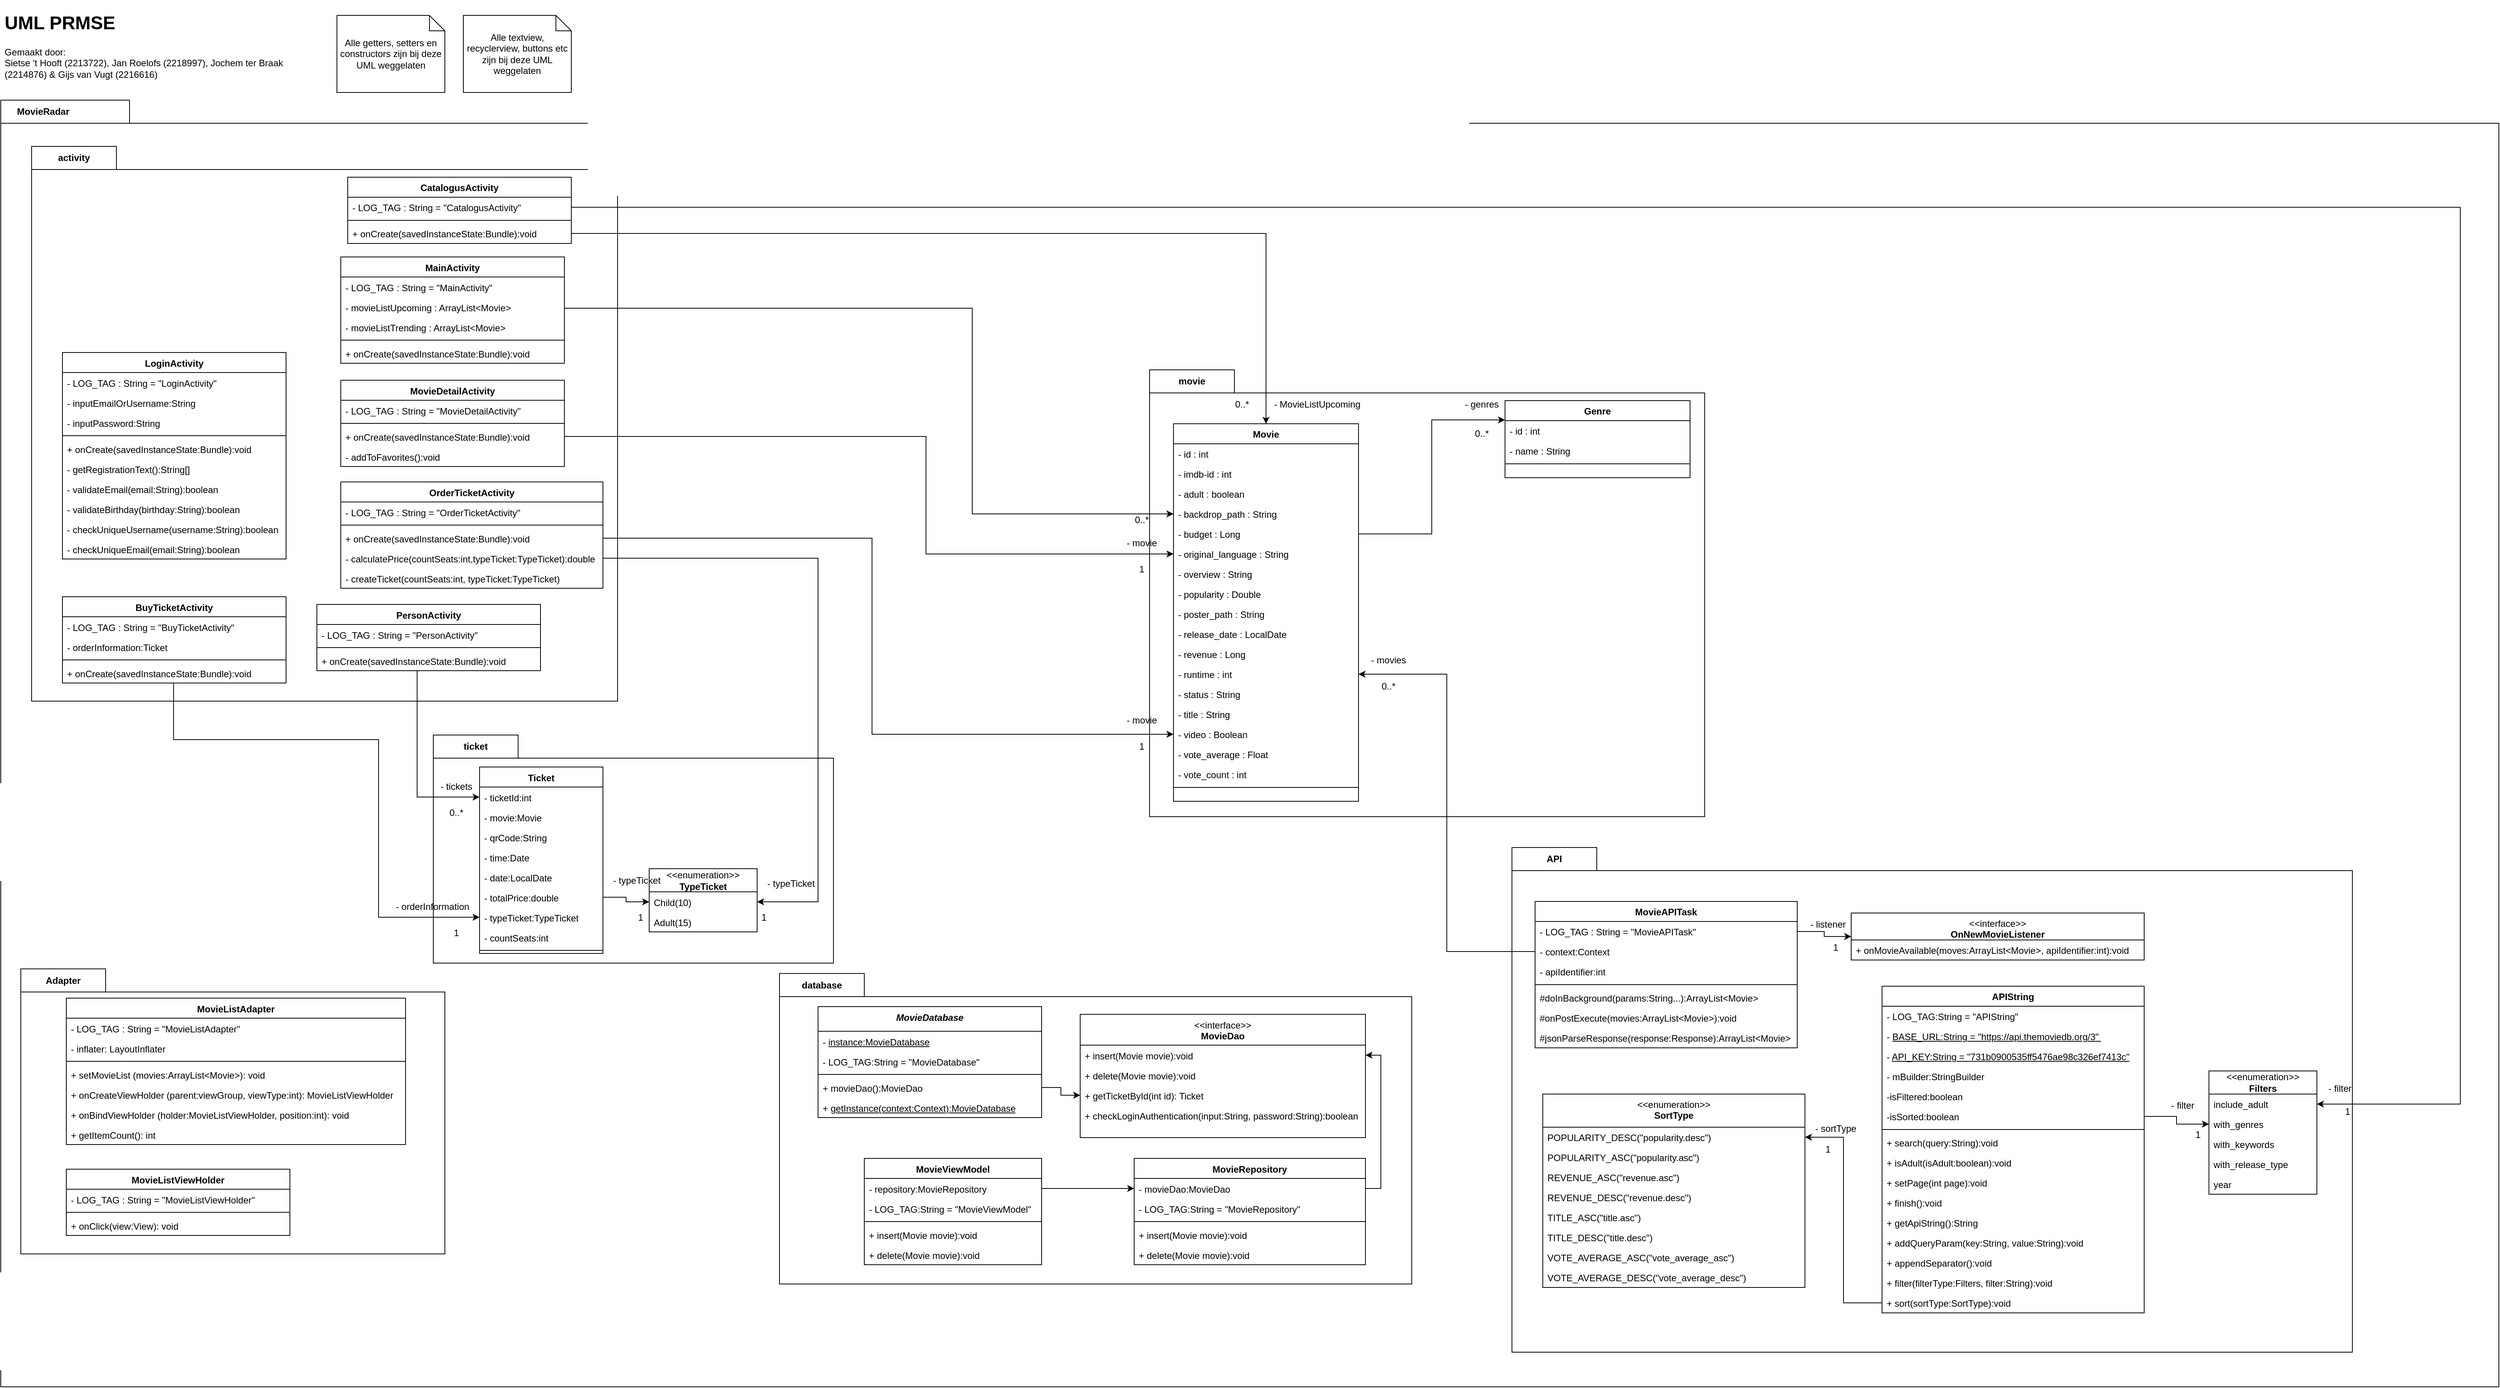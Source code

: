 <mxfile version="24.1.0" type="device">
  <diagram name="Pagina-1" id="AgUDNGpp-gaYc5fbtkKc">
    <mxGraphModel dx="3502" dy="1487" grid="1" gridSize="10" guides="1" tooltips="1" connect="1" arrows="1" fold="1" page="1" pageScale="1" pageWidth="1169" pageHeight="827" math="0" shadow="0">
      <root>
        <mxCell id="0" />
        <mxCell id="1" parent="0" />
        <mxCell id="_DbsWyGGxoSlFXYwAATT-15" value="MovieRadar" style="shape=folder;fontStyle=1;tabWidth=110;tabHeight=30;tabPosition=left;html=1;boundedLbl=1;labelInHeader=1;container=1;collapsible=0;whiteSpace=wrap;" vertex="1" parent="1">
          <mxGeometry x="-1160" y="130" width="3240" height="1670" as="geometry" />
        </mxCell>
        <mxCell id="_DbsWyGGxoSlFXYwAATT-16" value="" style="html=1;strokeColor=none;resizeWidth=1;resizeHeight=1;fillColor=none;part=1;connectable=0;allowArrows=0;deletable=0;whiteSpace=wrap;" vertex="1" parent="_DbsWyGGxoSlFXYwAATT-15">
          <mxGeometry width="3240" height="334" relative="1" as="geometry">
            <mxPoint y="30" as="offset" />
          </mxGeometry>
        </mxCell>
        <mxCell id="_DbsWyGGxoSlFXYwAATT-10" value="activity" style="shape=folder;fontStyle=1;tabWidth=110;tabHeight=30;tabPosition=left;html=1;boundedLbl=1;labelInHeader=1;container=1;collapsible=0;whiteSpace=wrap;" vertex="1" parent="1">
          <mxGeometry x="-1120" y="190" width="760" height="720" as="geometry" />
        </mxCell>
        <mxCell id="_DbsWyGGxoSlFXYwAATT-11" value="" style="html=1;strokeColor=none;resizeWidth=1;resizeHeight=1;fillColor=none;part=1;connectable=0;allowArrows=0;deletable=0;whiteSpace=wrap;" vertex="1" parent="_DbsWyGGxoSlFXYwAATT-10">
          <mxGeometry width="760" height="504" relative="1" as="geometry">
            <mxPoint y="30" as="offset" />
          </mxGeometry>
        </mxCell>
        <mxCell id="_DbsWyGGxoSlFXYwAATT-8" value="ticket" style="shape=folder;fontStyle=1;tabWidth=110;tabHeight=30;tabPosition=left;html=1;boundedLbl=1;labelInHeader=1;container=1;collapsible=0;whiteSpace=wrap;" vertex="1" parent="1">
          <mxGeometry x="-599" y="954" width="519" height="296" as="geometry" />
        </mxCell>
        <mxCell id="_DbsWyGGxoSlFXYwAATT-9" value="" style="html=1;strokeColor=none;resizeWidth=1;resizeHeight=1;fillColor=none;part=1;connectable=0;allowArrows=0;deletable=0;whiteSpace=wrap;" vertex="1" parent="_DbsWyGGxoSlFXYwAATT-8">
          <mxGeometry width="519" height="207.2" relative="1" as="geometry">
            <mxPoint y="30" as="offset" />
          </mxGeometry>
        </mxCell>
        <mxCell id="_DbsWyGGxoSlFXYwAATT-5" value="movie" style="shape=folder;fontStyle=1;tabWidth=110;tabHeight=30;tabPosition=left;html=1;boundedLbl=1;labelInHeader=1;container=1;collapsible=0;whiteSpace=wrap;" vertex="1" parent="1">
          <mxGeometry x="330" y="480" width="720" height="580" as="geometry" />
        </mxCell>
        <mxCell id="_DbsWyGGxoSlFXYwAATT-6" value="" style="html=1;strokeColor=none;resizeWidth=1;resizeHeight=1;fillColor=none;part=1;connectable=0;allowArrows=0;deletable=0;whiteSpace=wrap;" vertex="1" parent="_DbsWyGGxoSlFXYwAATT-5">
          <mxGeometry width="720" height="406" relative="1" as="geometry">
            <mxPoint y="30" as="offset" />
          </mxGeometry>
        </mxCell>
        <mxCell id="vRxw1YbZe6nklv4IU9u_-50" value="database" style="shape=folder;fontStyle=1;tabWidth=110;tabHeight=30;tabPosition=left;html=1;boundedLbl=1;labelInHeader=1;container=1;collapsible=0;whiteSpace=wrap;" parent="1" vertex="1">
          <mxGeometry x="-150" y="1263.5" width="820" height="403" as="geometry" />
        </mxCell>
        <mxCell id="vRxw1YbZe6nklv4IU9u_-51" value="" style="html=1;strokeColor=none;resizeWidth=1;resizeHeight=1;fillColor=none;part=1;connectable=0;allowArrows=0;deletable=0;whiteSpace=wrap;" parent="vRxw1YbZe6nklv4IU9u_-50" vertex="1">
          <mxGeometry width="820" height="282.1" relative="1" as="geometry">
            <mxPoint y="30" as="offset" />
          </mxGeometry>
        </mxCell>
        <mxCell id="vRxw1YbZe6nklv4IU9u_-47" value="Adapter" style="shape=folder;fontStyle=1;tabWidth=110;tabHeight=30;tabPosition=left;html=1;boundedLbl=1;labelInHeader=1;container=1;collapsible=0;whiteSpace=wrap;" parent="1" vertex="1">
          <mxGeometry x="-1134" y="1257.5" width="550" height="370" as="geometry" />
        </mxCell>
        <mxCell id="vRxw1YbZe6nklv4IU9u_-48" value="" style="html=1;strokeColor=none;resizeWidth=1;resizeHeight=1;fillColor=none;part=1;connectable=0;allowArrows=0;deletable=0;whiteSpace=wrap;" parent="vRxw1YbZe6nklv4IU9u_-47" vertex="1">
          <mxGeometry width="550" height="259" relative="1" as="geometry">
            <mxPoint y="30" as="offset" />
          </mxGeometry>
        </mxCell>
        <mxCell id="vRxw1YbZe6nklv4IU9u_-25" value="API" style="shape=folder;fontStyle=1;tabWidth=110;tabHeight=30;tabPosition=left;html=1;boundedLbl=1;labelInHeader=1;container=1;collapsible=0;whiteSpace=wrap;" parent="1" vertex="1">
          <mxGeometry x="800" y="1100" width="1090" height="655" as="geometry" />
        </mxCell>
        <mxCell id="vRxw1YbZe6nklv4IU9u_-26" value="" style="html=1;strokeColor=none;resizeWidth=1;resizeHeight=1;fillColor=none;part=1;connectable=0;allowArrows=0;deletable=0;whiteSpace=wrap;" parent="vRxw1YbZe6nklv4IU9u_-25" vertex="1">
          <mxGeometry width="1090" height="458.5" relative="1" as="geometry">
            <mxPoint y="30" as="offset" />
          </mxGeometry>
        </mxCell>
        <mxCell id="sj0hanh7x4FYkFo9Fn2X-1" value="MainActivity" style="swimlane;fontStyle=1;align=center;verticalAlign=top;childLayout=stackLayout;horizontal=1;startSize=26;horizontalStack=0;resizeParent=1;resizeParentMax=0;resizeLast=0;collapsible=1;marginBottom=0;whiteSpace=wrap;html=1;" parent="1" vertex="1">
          <mxGeometry x="-719" y="333.5" width="290" height="138" as="geometry" />
        </mxCell>
        <mxCell id="sj0hanh7x4FYkFo9Fn2X-2" value="- LOG_TAG : String = &quot;MainActivity&quot;" style="text;strokeColor=none;fillColor=none;align=left;verticalAlign=top;spacingLeft=4;spacingRight=4;overflow=hidden;rotatable=0;points=[[0,0.5],[1,0.5]];portConstraint=eastwest;whiteSpace=wrap;html=1;" parent="sj0hanh7x4FYkFo9Fn2X-1" vertex="1">
          <mxGeometry y="26" width="290" height="26" as="geometry" />
        </mxCell>
        <mxCell id="sj0hanh7x4FYkFo9Fn2X-5" value="- movieListUpcoming : ArrayList&amp;lt;Movie&amp;gt;" style="text;strokeColor=none;fillColor=none;align=left;verticalAlign=top;spacingLeft=4;spacingRight=4;overflow=hidden;rotatable=0;points=[[0,0.5],[1,0.5]];portConstraint=eastwest;whiteSpace=wrap;html=1;" parent="sj0hanh7x4FYkFo9Fn2X-1" vertex="1">
          <mxGeometry y="52" width="290" height="26" as="geometry" />
        </mxCell>
        <mxCell id="bFHdkRq58poFshMBTH8G-31" value="- movieListTrending : ArrayList&amp;lt;Movie&amp;gt;" style="text;strokeColor=none;fillColor=none;align=left;verticalAlign=top;spacingLeft=4;spacingRight=4;overflow=hidden;rotatable=0;points=[[0,0.5],[1,0.5]];portConstraint=eastwest;whiteSpace=wrap;html=1;" parent="sj0hanh7x4FYkFo9Fn2X-1" vertex="1">
          <mxGeometry y="78" width="290" height="26" as="geometry" />
        </mxCell>
        <mxCell id="sj0hanh7x4FYkFo9Fn2X-3" value="" style="line;strokeWidth=1;fillColor=none;align=left;verticalAlign=middle;spacingTop=-1;spacingLeft=3;spacingRight=3;rotatable=0;labelPosition=right;points=[];portConstraint=eastwest;strokeColor=inherit;" parent="sj0hanh7x4FYkFo9Fn2X-1" vertex="1">
          <mxGeometry y="104" width="290" height="8" as="geometry" />
        </mxCell>
        <mxCell id="sj0hanh7x4FYkFo9Fn2X-4" value="+ onCreate(savedInstanceState:Bundle):void" style="text;strokeColor=none;fillColor=none;align=left;verticalAlign=top;spacingLeft=4;spacingRight=4;overflow=hidden;rotatable=0;points=[[0,0.5],[1,0.5]];portConstraint=eastwest;whiteSpace=wrap;html=1;" parent="sj0hanh7x4FYkFo9Fn2X-1" vertex="1">
          <mxGeometry y="112" width="290" height="26" as="geometry" />
        </mxCell>
        <mxCell id="sj0hanh7x4FYkFo9Fn2X-6" value="MovieListAdapter" style="swimlane;fontStyle=1;align=center;verticalAlign=top;childLayout=stackLayout;horizontal=1;startSize=26;horizontalStack=0;resizeParent=1;resizeParentMax=0;resizeLast=0;collapsible=1;marginBottom=0;whiteSpace=wrap;html=1;" parent="1" vertex="1">
          <mxGeometry x="-1075" y="1295.5" width="440" height="190" as="geometry" />
        </mxCell>
        <mxCell id="sj0hanh7x4FYkFo9Fn2X-7" value="- LOG_TAG : String = &quot;MovieListAdapter&quot;&amp;nbsp;" style="text;strokeColor=none;fillColor=none;align=left;verticalAlign=top;spacingLeft=4;spacingRight=4;overflow=hidden;rotatable=0;points=[[0,0.5],[1,0.5]];portConstraint=eastwest;whiteSpace=wrap;html=1;" parent="sj0hanh7x4FYkFo9Fn2X-6" vertex="1">
          <mxGeometry y="26" width="440" height="26" as="geometry" />
        </mxCell>
        <mxCell id="sj0hanh7x4FYkFo9Fn2X-11" value="- inflater: LayoutInflater" style="text;strokeColor=none;fillColor=none;align=left;verticalAlign=top;spacingLeft=4;spacingRight=4;overflow=hidden;rotatable=0;points=[[0,0.5],[1,0.5]];portConstraint=eastwest;whiteSpace=wrap;html=1;" parent="sj0hanh7x4FYkFo9Fn2X-6" vertex="1">
          <mxGeometry y="52" width="440" height="26" as="geometry" />
        </mxCell>
        <mxCell id="sj0hanh7x4FYkFo9Fn2X-9" value="" style="line;strokeWidth=1;fillColor=none;align=left;verticalAlign=middle;spacingTop=-1;spacingLeft=3;spacingRight=3;rotatable=0;labelPosition=right;points=[];portConstraint=eastwest;strokeColor=inherit;" parent="sj0hanh7x4FYkFo9Fn2X-6" vertex="1">
          <mxGeometry y="78" width="440" height="8" as="geometry" />
        </mxCell>
        <mxCell id="sj0hanh7x4FYkFo9Fn2X-20" value="+ setMovieList (movies:ArrayList&amp;lt;Movie&amp;gt;): void" style="text;strokeColor=none;fillColor=none;align=left;verticalAlign=top;spacingLeft=4;spacingRight=4;overflow=hidden;rotatable=0;points=[[0,0.5],[1,0.5]];portConstraint=eastwest;whiteSpace=wrap;html=1;" parent="sj0hanh7x4FYkFo9Fn2X-6" vertex="1">
          <mxGeometry y="86" width="440" height="26" as="geometry" />
        </mxCell>
        <mxCell id="sj0hanh7x4FYkFo9Fn2X-10" value="+&amp;nbsp;onCreateViewHolder (parent:viewGroup, viewType:int): MovieListViewHolder" style="text;strokeColor=none;fillColor=none;align=left;verticalAlign=top;spacingLeft=4;spacingRight=4;overflow=hidden;rotatable=0;points=[[0,0.5],[1,0.5]];portConstraint=eastwest;whiteSpace=wrap;html=1;" parent="sj0hanh7x4FYkFo9Fn2X-6" vertex="1">
          <mxGeometry y="112" width="440" height="26" as="geometry" />
        </mxCell>
        <mxCell id="sj0hanh7x4FYkFo9Fn2X-21" value="+ onBindViewHolder (holder:MovieListViewHolder, position:int): void" style="text;strokeColor=none;fillColor=none;align=left;verticalAlign=top;spacingLeft=4;spacingRight=4;overflow=hidden;rotatable=0;points=[[0,0.5],[1,0.5]];portConstraint=eastwest;whiteSpace=wrap;html=1;" parent="sj0hanh7x4FYkFo9Fn2X-6" vertex="1">
          <mxGeometry y="138" width="440" height="26" as="geometry" />
        </mxCell>
        <mxCell id="sj0hanh7x4FYkFo9Fn2X-22" value="+ getItemCount(): int" style="text;strokeColor=none;fillColor=none;align=left;verticalAlign=top;spacingLeft=4;spacingRight=4;overflow=hidden;rotatable=0;points=[[0,0.5],[1,0.5]];portConstraint=eastwest;whiteSpace=wrap;html=1;" parent="sj0hanh7x4FYkFo9Fn2X-6" vertex="1">
          <mxGeometry y="164" width="440" height="26" as="geometry" />
        </mxCell>
        <mxCell id="sj0hanh7x4FYkFo9Fn2X-12" value="MovieListViewHolder" style="swimlane;fontStyle=1;align=center;verticalAlign=top;childLayout=stackLayout;horizontal=1;startSize=26;horizontalStack=0;resizeParent=1;resizeParentMax=0;resizeLast=0;collapsible=1;marginBottom=0;whiteSpace=wrap;html=1;" parent="1" vertex="1">
          <mxGeometry x="-1075" y="1517.5" width="290" height="86" as="geometry" />
        </mxCell>
        <mxCell id="sj0hanh7x4FYkFo9Fn2X-13" value="- LOG_TAG : String = &quot;MovieListViewHolder&quot;&amp;nbsp;" style="text;strokeColor=none;fillColor=none;align=left;verticalAlign=top;spacingLeft=4;spacingRight=4;overflow=hidden;rotatable=0;points=[[0,0.5],[1,0.5]];portConstraint=eastwest;whiteSpace=wrap;html=1;" parent="sj0hanh7x4FYkFo9Fn2X-12" vertex="1">
          <mxGeometry y="26" width="290" height="26" as="geometry" />
        </mxCell>
        <mxCell id="sj0hanh7x4FYkFo9Fn2X-16" value="" style="line;strokeWidth=1;fillColor=none;align=left;verticalAlign=middle;spacingTop=-1;spacingLeft=3;spacingRight=3;rotatable=0;labelPosition=right;points=[];portConstraint=eastwest;strokeColor=inherit;" parent="sj0hanh7x4FYkFo9Fn2X-12" vertex="1">
          <mxGeometry y="52" width="290" height="8" as="geometry" />
        </mxCell>
        <mxCell id="sj0hanh7x4FYkFo9Fn2X-17" value="+&amp;nbsp;onClick(view:View): void" style="text;strokeColor=none;fillColor=none;align=left;verticalAlign=top;spacingLeft=4;spacingRight=4;overflow=hidden;rotatable=0;points=[[0,0.5],[1,0.5]];portConstraint=eastwest;whiteSpace=wrap;html=1;" parent="sj0hanh7x4FYkFo9Fn2X-12" vertex="1">
          <mxGeometry y="60" width="290" height="26" as="geometry" />
        </mxCell>
        <mxCell id="sj0hanh7x4FYkFo9Fn2X-23" value="MovieDetailActivity" style="swimlane;fontStyle=1;align=center;verticalAlign=top;childLayout=stackLayout;horizontal=1;startSize=26;horizontalStack=0;resizeParent=1;resizeParentMax=0;resizeLast=0;collapsible=1;marginBottom=0;whiteSpace=wrap;html=1;" parent="1" vertex="1">
          <mxGeometry x="-719" y="493.5" width="290" height="112" as="geometry" />
        </mxCell>
        <mxCell id="sj0hanh7x4FYkFo9Fn2X-24" value="- LOG_TAG : String = &quot;MovieDetailActivity&quot;&amp;nbsp;" style="text;strokeColor=none;fillColor=none;align=left;verticalAlign=top;spacingLeft=4;spacingRight=4;overflow=hidden;rotatable=0;points=[[0,0.5],[1,0.5]];portConstraint=eastwest;whiteSpace=wrap;html=1;" parent="sj0hanh7x4FYkFo9Fn2X-23" vertex="1">
          <mxGeometry y="26" width="290" height="26" as="geometry" />
        </mxCell>
        <mxCell id="sj0hanh7x4FYkFo9Fn2X-25" value="" style="line;strokeWidth=1;fillColor=none;align=left;verticalAlign=middle;spacingTop=-1;spacingLeft=3;spacingRight=3;rotatable=0;labelPosition=right;points=[];portConstraint=eastwest;strokeColor=inherit;" parent="sj0hanh7x4FYkFo9Fn2X-23" vertex="1">
          <mxGeometry y="52" width="290" height="8" as="geometry" />
        </mxCell>
        <mxCell id="sj0hanh7x4FYkFo9Fn2X-26" value="+ onCreate(savedInstanceState:Bundle):void" style="text;strokeColor=none;fillColor=none;align=left;verticalAlign=top;spacingLeft=4;spacingRight=4;overflow=hidden;rotatable=0;points=[[0,0.5],[1,0.5]];portConstraint=eastwest;whiteSpace=wrap;html=1;" parent="sj0hanh7x4FYkFo9Fn2X-23" vertex="1">
          <mxGeometry y="60" width="290" height="26" as="geometry" />
        </mxCell>
        <mxCell id="sj0hanh7x4FYkFo9Fn2X-28" value="- addToFavorites():void" style="text;strokeColor=none;fillColor=none;align=left;verticalAlign=top;spacingLeft=4;spacingRight=4;overflow=hidden;rotatable=0;points=[[0,0.5],[1,0.5]];portConstraint=eastwest;whiteSpace=wrap;html=1;" parent="sj0hanh7x4FYkFo9Fn2X-23" vertex="1">
          <mxGeometry y="86" width="290" height="26" as="geometry" />
        </mxCell>
        <mxCell id="sj0hanh7x4FYkFo9Fn2X-29" value="OrderTicketActivity" style="swimlane;fontStyle=1;align=center;verticalAlign=top;childLayout=stackLayout;horizontal=1;startSize=26;horizontalStack=0;resizeParent=1;resizeParentMax=0;resizeLast=0;collapsible=1;marginBottom=0;whiteSpace=wrap;html=1;" parent="1" vertex="1">
          <mxGeometry x="-719" y="625.5" width="340" height="138" as="geometry" />
        </mxCell>
        <mxCell id="sj0hanh7x4FYkFo9Fn2X-30" value="- LOG_TAG : String = &quot;OrderTicketActivity&quot;&lt;br&gt;&lt;br&gt;&amp;nbsp;" style="text;strokeColor=none;fillColor=none;align=left;verticalAlign=top;spacingLeft=4;spacingRight=4;overflow=hidden;rotatable=0;points=[[0,0.5],[1,0.5]];portConstraint=eastwest;whiteSpace=wrap;html=1;" parent="sj0hanh7x4FYkFo9Fn2X-29" vertex="1">
          <mxGeometry y="26" width="340" height="26" as="geometry" />
        </mxCell>
        <mxCell id="sj0hanh7x4FYkFo9Fn2X-31" value="" style="line;strokeWidth=1;fillColor=none;align=left;verticalAlign=middle;spacingTop=-1;spacingLeft=3;spacingRight=3;rotatable=0;labelPosition=right;points=[];portConstraint=eastwest;strokeColor=inherit;" parent="sj0hanh7x4FYkFo9Fn2X-29" vertex="1">
          <mxGeometry y="52" width="340" height="8" as="geometry" />
        </mxCell>
        <mxCell id="sj0hanh7x4FYkFo9Fn2X-57" value="+ onCreate(savedInstanceState:Bundle):void" style="text;strokeColor=none;fillColor=none;align=left;verticalAlign=top;spacingLeft=4;spacingRight=4;overflow=hidden;rotatable=0;points=[[0,0.5],[1,0.5]];portConstraint=eastwest;whiteSpace=wrap;html=1;" parent="sj0hanh7x4FYkFo9Fn2X-29" vertex="1">
          <mxGeometry y="60" width="340" height="26" as="geometry" />
        </mxCell>
        <mxCell id="sj0hanh7x4FYkFo9Fn2X-32" value="- calculatePrice(countSeats:int,typeTicket:TypeTicket):double" style="text;strokeColor=none;fillColor=none;align=left;verticalAlign=top;spacingLeft=4;spacingRight=4;overflow=hidden;rotatable=0;points=[[0,0.5],[1,0.5]];portConstraint=eastwest;whiteSpace=wrap;html=1;" parent="sj0hanh7x4FYkFo9Fn2X-29" vertex="1">
          <mxGeometry y="86" width="340" height="26" as="geometry" />
        </mxCell>
        <mxCell id="vRxw1YbZe6nklv4IU9u_-30" value="- createTicket(countSeats:int, typeTicket:TypeTicket)" style="text;strokeColor=none;fillColor=none;align=left;verticalAlign=top;spacingLeft=4;spacingRight=4;overflow=hidden;rotatable=0;points=[[0,0.5],[1,0.5]];portConstraint=eastwest;whiteSpace=wrap;html=1;" parent="sj0hanh7x4FYkFo9Fn2X-29" vertex="1">
          <mxGeometry y="112" width="340" height="26" as="geometry" />
        </mxCell>
        <mxCell id="sj0hanh7x4FYkFo9Fn2X-42" value="BuyTicketActivity" style="swimlane;fontStyle=1;align=center;verticalAlign=top;childLayout=stackLayout;horizontal=1;startSize=26;horizontalStack=0;resizeParent=1;resizeParentMax=0;resizeLast=0;collapsible=1;marginBottom=0;whiteSpace=wrap;html=1;" parent="1" vertex="1">
          <mxGeometry x="-1080" y="774.5" width="290" height="112" as="geometry" />
        </mxCell>
        <mxCell id="sj0hanh7x4FYkFo9Fn2X-43" value="- LOG_TAG : String = &quot;BuyTicketActivity&quot;&lt;br&gt;&lt;br&gt;&amp;nbsp;" style="text;strokeColor=none;fillColor=none;align=left;verticalAlign=top;spacingLeft=4;spacingRight=4;overflow=hidden;rotatable=0;points=[[0,0.5],[1,0.5]];portConstraint=eastwest;whiteSpace=wrap;html=1;" parent="sj0hanh7x4FYkFo9Fn2X-42" vertex="1">
          <mxGeometry y="26" width="290" height="26" as="geometry" />
        </mxCell>
        <mxCell id="sj0hanh7x4FYkFo9Fn2X-50" value="- orderInformation:Ticket" style="text;strokeColor=none;fillColor=none;align=left;verticalAlign=top;spacingLeft=4;spacingRight=4;overflow=hidden;rotatable=0;points=[[0,0.5],[1,0.5]];portConstraint=eastwest;whiteSpace=wrap;html=1;" parent="sj0hanh7x4FYkFo9Fn2X-42" vertex="1">
          <mxGeometry y="52" width="290" height="26" as="geometry" />
        </mxCell>
        <mxCell id="sj0hanh7x4FYkFo9Fn2X-47" value="" style="line;strokeWidth=1;fillColor=none;align=left;verticalAlign=middle;spacingTop=-1;spacingLeft=3;spacingRight=3;rotatable=0;labelPosition=right;points=[];portConstraint=eastwest;strokeColor=inherit;" parent="sj0hanh7x4FYkFo9Fn2X-42" vertex="1">
          <mxGeometry y="78" width="290" height="8" as="geometry" />
        </mxCell>
        <mxCell id="sj0hanh7x4FYkFo9Fn2X-59" value="+ onCreate(savedInstanceState:Bundle):void" style="text;strokeColor=none;fillColor=none;align=left;verticalAlign=top;spacingLeft=4;spacingRight=4;overflow=hidden;rotatable=0;points=[[0,0.5],[1,0.5]];portConstraint=eastwest;whiteSpace=wrap;html=1;" parent="sj0hanh7x4FYkFo9Fn2X-42" vertex="1">
          <mxGeometry y="86" width="290" height="26" as="geometry" />
        </mxCell>
        <mxCell id="sj0hanh7x4FYkFo9Fn2X-51" value="CatalogusActivity" style="swimlane;fontStyle=1;align=center;verticalAlign=top;childLayout=stackLayout;horizontal=1;startSize=26;horizontalStack=0;resizeParent=1;resizeParentMax=0;resizeLast=0;collapsible=1;marginBottom=0;whiteSpace=wrap;html=1;" parent="1" vertex="1">
          <mxGeometry x="-710" y="230" width="290" height="86" as="geometry" />
        </mxCell>
        <mxCell id="sj0hanh7x4FYkFo9Fn2X-52" value="- LOG_TAG : String = &quot;CatalogusActivity&quot;&lt;br&gt;&lt;br&gt;&amp;nbsp;" style="text;strokeColor=none;fillColor=none;align=left;verticalAlign=top;spacingLeft=4;spacingRight=4;overflow=hidden;rotatable=0;points=[[0,0.5],[1,0.5]];portConstraint=eastwest;whiteSpace=wrap;html=1;" parent="sj0hanh7x4FYkFo9Fn2X-51" vertex="1">
          <mxGeometry y="26" width="290" height="26" as="geometry" />
        </mxCell>
        <mxCell id="sj0hanh7x4FYkFo9Fn2X-55" value="" style="line;strokeWidth=1;fillColor=none;align=left;verticalAlign=middle;spacingTop=-1;spacingLeft=3;spacingRight=3;rotatable=0;labelPosition=right;points=[];portConstraint=eastwest;strokeColor=inherit;" parent="sj0hanh7x4FYkFo9Fn2X-51" vertex="1">
          <mxGeometry y="52" width="290" height="8" as="geometry" />
        </mxCell>
        <mxCell id="sj0hanh7x4FYkFo9Fn2X-56" value="+ onCreate(savedInstanceState:Bundle):void" style="text;strokeColor=none;fillColor=none;align=left;verticalAlign=top;spacingLeft=4;spacingRight=4;overflow=hidden;rotatable=0;points=[[0,0.5],[1,0.5]];portConstraint=eastwest;whiteSpace=wrap;html=1;" parent="sj0hanh7x4FYkFo9Fn2X-51" vertex="1">
          <mxGeometry y="60" width="290" height="26" as="geometry" />
        </mxCell>
        <mxCell id="sj0hanh7x4FYkFo9Fn2X-60" value="LoginActivity" style="swimlane;fontStyle=1;align=center;verticalAlign=top;childLayout=stackLayout;horizontal=1;startSize=26;horizontalStack=0;resizeParent=1;resizeParentMax=0;resizeLast=0;collapsible=1;marginBottom=0;whiteSpace=wrap;html=1;" parent="1" vertex="1">
          <mxGeometry x="-1080" y="457.5" width="290" height="268" as="geometry" />
        </mxCell>
        <mxCell id="bFHdkRq58poFshMBTH8G-33" value="- LOG_TAG : String = &quot;LoginActivity&quot;" style="text;strokeColor=none;fillColor=none;align=left;verticalAlign=top;spacingLeft=4;spacingRight=4;overflow=hidden;rotatable=0;points=[[0,0.5],[1,0.5]];portConstraint=eastwest;whiteSpace=wrap;html=1;" parent="sj0hanh7x4FYkFo9Fn2X-60" vertex="1">
          <mxGeometry y="26" width="290" height="26" as="geometry" />
        </mxCell>
        <mxCell id="bFHdkRq58poFshMBTH8G-34" value="- inputEmailOrUsername:String" style="text;strokeColor=none;fillColor=none;align=left;verticalAlign=top;spacingLeft=4;spacingRight=4;overflow=hidden;rotatable=0;points=[[0,0.5],[1,0.5]];portConstraint=eastwest;whiteSpace=wrap;html=1;" parent="sj0hanh7x4FYkFo9Fn2X-60" vertex="1">
          <mxGeometry y="52" width="290" height="26" as="geometry" />
        </mxCell>
        <mxCell id="sj0hanh7x4FYkFo9Fn2X-62" value="- inputPassword:String" style="text;strokeColor=none;fillColor=none;align=left;verticalAlign=top;spacingLeft=4;spacingRight=4;overflow=hidden;rotatable=0;points=[[0,0.5],[1,0.5]];portConstraint=eastwest;whiteSpace=wrap;html=1;" parent="sj0hanh7x4FYkFo9Fn2X-60" vertex="1">
          <mxGeometry y="78" width="290" height="26" as="geometry" />
        </mxCell>
        <mxCell id="sj0hanh7x4FYkFo9Fn2X-63" value="" style="line;strokeWidth=1;fillColor=none;align=left;verticalAlign=middle;spacingTop=-1;spacingLeft=3;spacingRight=3;rotatable=0;labelPosition=right;points=[];portConstraint=eastwest;strokeColor=inherit;" parent="sj0hanh7x4FYkFo9Fn2X-60" vertex="1">
          <mxGeometry y="104" width="290" height="8" as="geometry" />
        </mxCell>
        <mxCell id="sj0hanh7x4FYkFo9Fn2X-64" value="+ onCreate(savedInstanceState:Bundle):void" style="text;strokeColor=none;fillColor=none;align=left;verticalAlign=top;spacingLeft=4;spacingRight=4;overflow=hidden;rotatable=0;points=[[0,0.5],[1,0.5]];portConstraint=eastwest;whiteSpace=wrap;html=1;" parent="sj0hanh7x4FYkFo9Fn2X-60" vertex="1">
          <mxGeometry y="112" width="290" height="26" as="geometry" />
        </mxCell>
        <mxCell id="sj0hanh7x4FYkFo9Fn2X-69" value="- getRegistrationText():String[]" style="text;strokeColor=none;fillColor=none;align=left;verticalAlign=top;spacingLeft=4;spacingRight=4;overflow=hidden;rotatable=0;points=[[0,0.5],[1,0.5]];portConstraint=eastwest;whiteSpace=wrap;html=1;" parent="sj0hanh7x4FYkFo9Fn2X-60" vertex="1">
          <mxGeometry y="138" width="290" height="26" as="geometry" />
        </mxCell>
        <mxCell id="sj0hanh7x4FYkFo9Fn2X-71" value="- validateEmail(email:String):boolean" style="text;strokeColor=none;fillColor=none;align=left;verticalAlign=top;spacingLeft=4;spacingRight=4;overflow=hidden;rotatable=0;points=[[0,0.5],[1,0.5]];portConstraint=eastwest;whiteSpace=wrap;html=1;" parent="sj0hanh7x4FYkFo9Fn2X-60" vertex="1">
          <mxGeometry y="164" width="290" height="26" as="geometry" />
        </mxCell>
        <mxCell id="sj0hanh7x4FYkFo9Fn2X-86" value="- validateBirthday(birthday:String):boolean" style="text;strokeColor=none;fillColor=none;align=left;verticalAlign=top;spacingLeft=4;spacingRight=4;overflow=hidden;rotatable=0;points=[[0,0.5],[1,0.5]];portConstraint=eastwest;whiteSpace=wrap;html=1;" parent="sj0hanh7x4FYkFo9Fn2X-60" vertex="1">
          <mxGeometry y="190" width="290" height="26" as="geometry" />
        </mxCell>
        <mxCell id="sj0hanh7x4FYkFo9Fn2X-88" value="- checkUniqueUsername(username:String):boolean" style="text;strokeColor=none;fillColor=none;align=left;verticalAlign=top;spacingLeft=4;spacingRight=4;overflow=hidden;rotatable=0;points=[[0,0.5],[1,0.5]];portConstraint=eastwest;whiteSpace=wrap;html=1;" parent="sj0hanh7x4FYkFo9Fn2X-60" vertex="1">
          <mxGeometry y="216" width="290" height="26" as="geometry" />
        </mxCell>
        <mxCell id="sj0hanh7x4FYkFo9Fn2X-72" value="- checkUniqueEmail(email:String):boolean" style="text;strokeColor=none;fillColor=none;align=left;verticalAlign=top;spacingLeft=4;spacingRight=4;overflow=hidden;rotatable=0;points=[[0,0.5],[1,0.5]];portConstraint=eastwest;whiteSpace=wrap;html=1;" parent="sj0hanh7x4FYkFo9Fn2X-60" vertex="1">
          <mxGeometry y="242" width="290" height="26" as="geometry" />
        </mxCell>
        <mxCell id="rx2rJmSICjaclNCafGp3-42" style="edgeStyle=orthogonalEdgeStyle;rounded=0;orthogonalLoop=1;jettySize=auto;html=1;entryX=0;entryY=0.5;entryDx=0;entryDy=0;" parent="1" source="sj0hanh7x4FYkFo9Fn2X-73" target="rx2rJmSICjaclNCafGp3-28" edge="1">
          <mxGeometry relative="1" as="geometry">
            <Array as="points">
              <mxPoint x="-620" y="1035" />
            </Array>
          </mxGeometry>
        </mxCell>
        <mxCell id="sj0hanh7x4FYkFo9Fn2X-73" value="PersonActivity" style="swimlane;fontStyle=1;align=center;verticalAlign=top;childLayout=stackLayout;horizontal=1;startSize=26;horizontalStack=0;resizeParent=1;resizeParentMax=0;resizeLast=0;collapsible=1;marginBottom=0;whiteSpace=wrap;html=1;" parent="1" vertex="1">
          <mxGeometry x="-750" y="784.5" width="290" height="86" as="geometry" />
        </mxCell>
        <mxCell id="sj0hanh7x4FYkFo9Fn2X-74" value="- LOG_TAG : String = &quot;PersonActivity&quot;" style="text;strokeColor=none;fillColor=none;align=left;verticalAlign=top;spacingLeft=4;spacingRight=4;overflow=hidden;rotatable=0;points=[[0,0.5],[1,0.5]];portConstraint=eastwest;whiteSpace=wrap;html=1;" parent="sj0hanh7x4FYkFo9Fn2X-73" vertex="1">
          <mxGeometry y="26" width="290" height="26" as="geometry" />
        </mxCell>
        <mxCell id="sj0hanh7x4FYkFo9Fn2X-75" value="" style="line;strokeWidth=1;fillColor=none;align=left;verticalAlign=middle;spacingTop=-1;spacingLeft=3;spacingRight=3;rotatable=0;labelPosition=right;points=[];portConstraint=eastwest;strokeColor=inherit;" parent="sj0hanh7x4FYkFo9Fn2X-73" vertex="1">
          <mxGeometry y="52" width="290" height="8" as="geometry" />
        </mxCell>
        <mxCell id="sj0hanh7x4FYkFo9Fn2X-76" value="+ onCreate(savedInstanceState:Bundle):void" style="text;strokeColor=none;fillColor=none;align=left;verticalAlign=top;spacingLeft=4;spacingRight=4;overflow=hidden;rotatable=0;points=[[0,0.5],[1,0.5]];portConstraint=eastwest;whiteSpace=wrap;html=1;" parent="sj0hanh7x4FYkFo9Fn2X-73" vertex="1">
          <mxGeometry y="60" width="290" height="26" as="geometry" />
        </mxCell>
        <mxCell id="sj0hanh7x4FYkFo9Fn2X-90" value="&amp;lt;&amp;lt;enumeration&amp;gt;&amp;gt;&lt;br&gt;&lt;b&gt;Filters&lt;/b&gt;" style="swimlane;fontStyle=0;childLayout=stackLayout;horizontal=1;startSize=30;fillColor=none;horizontalStack=0;resizeParent=1;resizeParentMax=0;resizeLast=0;collapsible=1;marginBottom=0;whiteSpace=wrap;html=1;" parent="1" vertex="1">
          <mxGeometry x="1704" y="1390" width="140" height="160" as="geometry" />
        </mxCell>
        <mxCell id="sj0hanh7x4FYkFo9Fn2X-91" value="include_adult" style="text;strokeColor=none;fillColor=none;align=left;verticalAlign=top;spacingLeft=4;spacingRight=4;overflow=hidden;rotatable=0;points=[[0,0.5],[1,0.5]];portConstraint=eastwest;whiteSpace=wrap;html=1;" parent="sj0hanh7x4FYkFo9Fn2X-90" vertex="1">
          <mxGeometry y="30" width="140" height="26" as="geometry" />
        </mxCell>
        <mxCell id="sj0hanh7x4FYkFo9Fn2X-92" value="with_genres" style="text;strokeColor=none;fillColor=none;align=left;verticalAlign=top;spacingLeft=4;spacingRight=4;overflow=hidden;rotatable=0;points=[[0,0.5],[1,0.5]];portConstraint=eastwest;whiteSpace=wrap;html=1;" parent="sj0hanh7x4FYkFo9Fn2X-90" vertex="1">
          <mxGeometry y="56" width="140" height="26" as="geometry" />
        </mxCell>
        <mxCell id="sj0hanh7x4FYkFo9Fn2X-94" value="with_keywords" style="text;strokeColor=none;fillColor=none;align=left;verticalAlign=top;spacingLeft=4;spacingRight=4;overflow=hidden;rotatable=0;points=[[0,0.5],[1,0.5]];portConstraint=eastwest;whiteSpace=wrap;html=1;" parent="sj0hanh7x4FYkFo9Fn2X-90" vertex="1">
          <mxGeometry y="82" width="140" height="26" as="geometry" />
        </mxCell>
        <mxCell id="sj0hanh7x4FYkFo9Fn2X-95" value="with_release_type" style="text;strokeColor=none;fillColor=none;align=left;verticalAlign=top;spacingLeft=4;spacingRight=4;overflow=hidden;rotatable=0;points=[[0,0.5],[1,0.5]];portConstraint=eastwest;whiteSpace=wrap;html=1;" parent="sj0hanh7x4FYkFo9Fn2X-90" vertex="1">
          <mxGeometry y="108" width="140" height="26" as="geometry" />
        </mxCell>
        <mxCell id="sj0hanh7x4FYkFo9Fn2X-97" value="year" style="text;strokeColor=none;fillColor=none;align=left;verticalAlign=top;spacingLeft=4;spacingRight=4;overflow=hidden;rotatable=0;points=[[0,0.5],[1,0.5]];portConstraint=eastwest;whiteSpace=wrap;html=1;" parent="sj0hanh7x4FYkFo9Fn2X-90" vertex="1">
          <mxGeometry y="134" width="140" height="26" as="geometry" />
        </mxCell>
        <mxCell id="rD6XlzMQveImMLOQV8YC-1" value="Movie" style="swimlane;fontStyle=1;align=center;verticalAlign=top;childLayout=stackLayout;horizontal=1;startSize=26;horizontalStack=0;resizeParent=1;resizeLast=0;collapsible=1;marginBottom=0;rounded=0;shadow=0;strokeWidth=1;" parent="1" vertex="1">
          <mxGeometry x="361" y="550" width="240" height="490" as="geometry">
            <mxRectangle x="340" y="380" width="170" height="26" as="alternateBounds" />
          </mxGeometry>
        </mxCell>
        <mxCell id="rD6XlzMQveImMLOQV8YC-2" value="- id : int" style="text;align=left;verticalAlign=top;spacingLeft=4;spacingRight=4;overflow=hidden;rotatable=0;points=[[0,0.5],[1,0.5]];portConstraint=eastwest;" parent="rD6XlzMQveImMLOQV8YC-1" vertex="1">
          <mxGeometry y="26" width="240" height="26" as="geometry" />
        </mxCell>
        <mxCell id="rD6XlzMQveImMLOQV8YC-3" value="- imdb-id : int" style="text;align=left;verticalAlign=top;spacingLeft=4;spacingRight=4;overflow=hidden;rotatable=0;points=[[0,0.5],[1,0.5]];portConstraint=eastwest;" parent="rD6XlzMQveImMLOQV8YC-1" vertex="1">
          <mxGeometry y="52" width="240" height="26" as="geometry" />
        </mxCell>
        <mxCell id="rD6XlzMQveImMLOQV8YC-4" value="- adult : boolean&#xa;" style="text;align=left;verticalAlign=top;spacingLeft=4;spacingRight=4;overflow=hidden;rotatable=0;points=[[0,0.5],[1,0.5]];portConstraint=eastwest;" parent="rD6XlzMQveImMLOQV8YC-1" vertex="1">
          <mxGeometry y="78" width="240" height="26" as="geometry" />
        </mxCell>
        <mxCell id="rD6XlzMQveImMLOQV8YC-5" value="- backdrop_path : String" style="text;align=left;verticalAlign=top;spacingLeft=4;spacingRight=4;overflow=hidden;rotatable=0;points=[[0,0.5],[1,0.5]];portConstraint=eastwest;" parent="rD6XlzMQveImMLOQV8YC-1" vertex="1">
          <mxGeometry y="104" width="240" height="26" as="geometry" />
        </mxCell>
        <mxCell id="rD6XlzMQveImMLOQV8YC-6" value="- budget : Long" style="text;align=left;verticalAlign=top;spacingLeft=4;spacingRight=4;overflow=hidden;rotatable=0;points=[[0,0.5],[1,0.5]];portConstraint=eastwest;" parent="rD6XlzMQveImMLOQV8YC-1" vertex="1">
          <mxGeometry y="130" width="240" height="26" as="geometry" />
        </mxCell>
        <mxCell id="rD6XlzMQveImMLOQV8YC-8" value="- original_language : String" style="text;align=left;verticalAlign=top;spacingLeft=4;spacingRight=4;overflow=hidden;rotatable=0;points=[[0,0.5],[1,0.5]];portConstraint=eastwest;" parent="rD6XlzMQveImMLOQV8YC-1" vertex="1">
          <mxGeometry y="156" width="240" height="26" as="geometry" />
        </mxCell>
        <mxCell id="rD6XlzMQveImMLOQV8YC-9" value="- overview : String" style="text;align=left;verticalAlign=top;spacingLeft=4;spacingRight=4;overflow=hidden;rotatable=0;points=[[0,0.5],[1,0.5]];portConstraint=eastwest;" parent="rD6XlzMQveImMLOQV8YC-1" vertex="1">
          <mxGeometry y="182" width="240" height="26" as="geometry" />
        </mxCell>
        <mxCell id="rD6XlzMQveImMLOQV8YC-10" value="- popularity : Double" style="text;align=left;verticalAlign=top;spacingLeft=4;spacingRight=4;overflow=hidden;rotatable=0;points=[[0,0.5],[1,0.5]];portConstraint=eastwest;" parent="rD6XlzMQveImMLOQV8YC-1" vertex="1">
          <mxGeometry y="208" width="240" height="26" as="geometry" />
        </mxCell>
        <mxCell id="rD6XlzMQveImMLOQV8YC-11" value="- poster_path : String" style="text;align=left;verticalAlign=top;spacingLeft=4;spacingRight=4;overflow=hidden;rotatable=0;points=[[0,0.5],[1,0.5]];portConstraint=eastwest;" parent="rD6XlzMQveImMLOQV8YC-1" vertex="1">
          <mxGeometry y="234" width="240" height="26" as="geometry" />
        </mxCell>
        <mxCell id="rD6XlzMQveImMLOQV8YC-12" value="- release_date : LocalDate" style="text;align=left;verticalAlign=top;spacingLeft=4;spacingRight=4;overflow=hidden;rotatable=0;points=[[0,0.5],[1,0.5]];portConstraint=eastwest;" parent="rD6XlzMQveImMLOQV8YC-1" vertex="1">
          <mxGeometry y="260" width="240" height="26" as="geometry" />
        </mxCell>
        <mxCell id="rD6XlzMQveImMLOQV8YC-13" value="- revenue : Long" style="text;align=left;verticalAlign=top;spacingLeft=4;spacingRight=4;overflow=hidden;rotatable=0;points=[[0,0.5],[1,0.5]];portConstraint=eastwest;" parent="rD6XlzMQveImMLOQV8YC-1" vertex="1">
          <mxGeometry y="286" width="240" height="26" as="geometry" />
        </mxCell>
        <mxCell id="rD6XlzMQveImMLOQV8YC-14" value="- runtime : int" style="text;align=left;verticalAlign=top;spacingLeft=4;spacingRight=4;overflow=hidden;rotatable=0;points=[[0,0.5],[1,0.5]];portConstraint=eastwest;" parent="rD6XlzMQveImMLOQV8YC-1" vertex="1">
          <mxGeometry y="312" width="240" height="26" as="geometry" />
        </mxCell>
        <mxCell id="rD6XlzMQveImMLOQV8YC-15" value="- status : String" style="text;align=left;verticalAlign=top;spacingLeft=4;spacingRight=4;overflow=hidden;rotatable=0;points=[[0,0.5],[1,0.5]];portConstraint=eastwest;" parent="rD6XlzMQveImMLOQV8YC-1" vertex="1">
          <mxGeometry y="338" width="240" height="26" as="geometry" />
        </mxCell>
        <mxCell id="rD6XlzMQveImMLOQV8YC-16" value="- title : String" style="text;align=left;verticalAlign=top;spacingLeft=4;spacingRight=4;overflow=hidden;rotatable=0;points=[[0,0.5],[1,0.5]];portConstraint=eastwest;" parent="rD6XlzMQveImMLOQV8YC-1" vertex="1">
          <mxGeometry y="364" width="240" height="26" as="geometry" />
        </mxCell>
        <mxCell id="rD6XlzMQveImMLOQV8YC-17" value="- video : Boolean" style="text;align=left;verticalAlign=top;spacingLeft=4;spacingRight=4;overflow=hidden;rotatable=0;points=[[0,0.5],[1,0.5]];portConstraint=eastwest;" parent="rD6XlzMQveImMLOQV8YC-1" vertex="1">
          <mxGeometry y="390" width="240" height="26" as="geometry" />
        </mxCell>
        <mxCell id="rD6XlzMQveImMLOQV8YC-18" value="- vote_average : Float" style="text;align=left;verticalAlign=top;spacingLeft=4;spacingRight=4;overflow=hidden;rotatable=0;points=[[0,0.5],[1,0.5]];portConstraint=eastwest;" parent="rD6XlzMQveImMLOQV8YC-1" vertex="1">
          <mxGeometry y="416" width="240" height="26" as="geometry" />
        </mxCell>
        <mxCell id="rD6XlzMQveImMLOQV8YC-19" value="- vote_count : int" style="text;align=left;verticalAlign=top;spacingLeft=4;spacingRight=4;overflow=hidden;rotatable=0;points=[[0,0.5],[1,0.5]];portConstraint=eastwest;" parent="rD6XlzMQveImMLOQV8YC-1" vertex="1">
          <mxGeometry y="442" width="240" height="26" as="geometry" />
        </mxCell>
        <mxCell id="rD6XlzMQveImMLOQV8YC-20" value="" style="line;html=1;strokeWidth=1;align=left;verticalAlign=middle;spacingTop=-1;spacingLeft=3;spacingRight=3;rotatable=0;labelPosition=right;points=[];portConstraint=eastwest;" parent="rD6XlzMQveImMLOQV8YC-1" vertex="1">
          <mxGeometry y="468" width="240" height="8" as="geometry" />
        </mxCell>
        <mxCell id="rD6XlzMQveImMLOQV8YC-22" value="Genre" style="swimlane;fontStyle=1;align=center;verticalAlign=top;childLayout=stackLayout;horizontal=1;startSize=26;horizontalStack=0;resizeParent=1;resizeLast=0;collapsible=1;marginBottom=0;rounded=0;shadow=0;strokeWidth=1;" parent="1" vertex="1">
          <mxGeometry x="791" y="520" width="240" height="100" as="geometry">
            <mxRectangle x="340" y="380" width="170" height="26" as="alternateBounds" />
          </mxGeometry>
        </mxCell>
        <mxCell id="rD6XlzMQveImMLOQV8YC-23" value="- id : int" style="text;align=left;verticalAlign=top;spacingLeft=4;spacingRight=4;overflow=hidden;rotatable=0;points=[[0,0.5],[1,0.5]];portConstraint=eastwest;" parent="rD6XlzMQveImMLOQV8YC-22" vertex="1">
          <mxGeometry y="26" width="240" height="26" as="geometry" />
        </mxCell>
        <mxCell id="rD6XlzMQveImMLOQV8YC-24" value="- name : String" style="text;align=left;verticalAlign=top;spacingLeft=4;spacingRight=4;overflow=hidden;rotatable=0;points=[[0,0.5],[1,0.5]];portConstraint=eastwest;" parent="rD6XlzMQveImMLOQV8YC-22" vertex="1">
          <mxGeometry y="52" width="240" height="26" as="geometry" />
        </mxCell>
        <mxCell id="rD6XlzMQveImMLOQV8YC-25" value="" style="line;html=1;strokeWidth=1;align=left;verticalAlign=middle;spacingTop=-1;spacingLeft=3;spacingRight=3;rotatable=0;labelPosition=right;points=[];portConstraint=eastwest;" parent="rD6XlzMQveImMLOQV8YC-22" vertex="1">
          <mxGeometry y="78" width="240" height="8" as="geometry" />
        </mxCell>
        <mxCell id="rD6XlzMQveImMLOQV8YC-26" value="&lt;h1&gt;&lt;span style=&quot;background-color: initial;&quot;&gt;UML PRMSE&lt;/span&gt;&lt;/h1&gt;&lt;p&gt;&lt;span style=&quot;font-size: 12px; font-weight: 400;&quot;&gt;Gemaakt door:&lt;br&gt;&lt;/span&gt;Sietse &#39;t Hooft (2213722), Jan Roelofs (2218997), Jochem ter Braak (2214876) &amp;amp; Gijs van Vugt (2216616)&lt;/p&gt;" style="text;html=1;spacing=5;spacingTop=-20;whiteSpace=wrap;overflow=hidden;rounded=0;" parent="1" vertex="1">
          <mxGeometry x="-1160" y="10" width="390" height="120" as="geometry" />
        </mxCell>
        <mxCell id="rD6XlzMQveImMLOQV8YC-27" value="Alle getters, setters en constructors zijn bij deze UML weggelaten" style="shape=note;size=20;whiteSpace=wrap;html=1;" parent="1" vertex="1">
          <mxGeometry x="-724" y="20" width="140" height="100" as="geometry" />
        </mxCell>
        <mxCell id="rD6XlzMQveImMLOQV8YC-41" value="&lt;span style=&quot;font-weight: normal;&quot;&gt;&amp;lt;&amp;lt;interface&amp;gt;&amp;gt;&lt;/span&gt;&lt;br&gt;MovieDao" style="swimlane;fontStyle=1;align=center;verticalAlign=top;childLayout=stackLayout;horizontal=1;startSize=40;horizontalStack=0;resizeParent=1;resizeParentMax=0;resizeLast=0;collapsible=1;marginBottom=0;whiteSpace=wrap;html=1;" parent="1" vertex="1">
          <mxGeometry x="240" y="1316.5" width="370" height="160" as="geometry" />
        </mxCell>
        <mxCell id="rD6XlzMQveImMLOQV8YC-46" value="+ insert(Movie movie):void" style="text;strokeColor=none;fillColor=none;align=left;verticalAlign=top;spacingLeft=4;spacingRight=4;overflow=hidden;rotatable=0;points=[[0,0.5],[1,0.5]];portConstraint=eastwest;whiteSpace=wrap;html=1;" parent="rD6XlzMQveImMLOQV8YC-41" vertex="1">
          <mxGeometry y="40" width="370" height="26" as="geometry" />
        </mxCell>
        <mxCell id="rD6XlzMQveImMLOQV8YC-47" value="+ delete(Movie movie):void" style="text;strokeColor=none;fillColor=none;align=left;verticalAlign=top;spacingLeft=4;spacingRight=4;overflow=hidden;rotatable=0;points=[[0,0.5],[1,0.5]];portConstraint=eastwest;whiteSpace=wrap;html=1;" parent="rD6XlzMQveImMLOQV8YC-41" vertex="1">
          <mxGeometry y="66" width="370" height="26" as="geometry" />
        </mxCell>
        <mxCell id="rD6XlzMQveImMLOQV8YC-50" value="+ getTicketById(int id): Ticket" style="text;strokeColor=none;fillColor=none;align=left;verticalAlign=top;spacingLeft=4;spacingRight=4;overflow=hidden;rotatable=0;points=[[0,0.5],[1,0.5]];portConstraint=eastwest;whiteSpace=wrap;html=1;" parent="rD6XlzMQveImMLOQV8YC-41" vertex="1">
          <mxGeometry y="92" width="370" height="26" as="geometry" />
        </mxCell>
        <mxCell id="rD6XlzMQveImMLOQV8YC-51" value="+ checkLoginAuthentication(input:String, password:String):boolean" style="text;strokeColor=none;fillColor=none;align=left;verticalAlign=top;spacingLeft=4;spacingRight=4;overflow=hidden;rotatable=0;points=[[0,0.5],[1,0.5]];portConstraint=eastwest;whiteSpace=wrap;html=1;" parent="rD6XlzMQveImMLOQV8YC-41" vertex="1">
          <mxGeometry y="118" width="370" height="42" as="geometry" />
        </mxCell>
        <mxCell id="rD6XlzMQveImMLOQV8YC-52" value="MovieRepository" style="swimlane;fontStyle=1;align=center;verticalAlign=top;childLayout=stackLayout;horizontal=1;startSize=26;horizontalStack=0;resizeParent=1;resizeParentMax=0;resizeLast=0;collapsible=1;marginBottom=0;whiteSpace=wrap;html=1;" parent="1" vertex="1">
          <mxGeometry x="310" y="1503.5" width="300" height="138" as="geometry" />
        </mxCell>
        <mxCell id="rD6XlzMQveImMLOQV8YC-65" value="- movieDao:MovieDao" style="text;strokeColor=none;fillColor=none;align=left;verticalAlign=top;spacingLeft=4;spacingRight=4;overflow=hidden;rotatable=0;points=[[0,0.5],[1,0.5]];portConstraint=eastwest;whiteSpace=wrap;html=1;" parent="rD6XlzMQveImMLOQV8YC-52" vertex="1">
          <mxGeometry y="26" width="300" height="26" as="geometry" />
        </mxCell>
        <mxCell id="rD6XlzMQveImMLOQV8YC-57" value="- LOG_TAG:String = &quot;MovieRepository&quot;" style="text;strokeColor=none;fillColor=none;align=left;verticalAlign=top;spacingLeft=4;spacingRight=4;overflow=hidden;rotatable=0;points=[[0,0.5],[1,0.5]];portConstraint=eastwest;whiteSpace=wrap;html=1;" parent="rD6XlzMQveImMLOQV8YC-52" vertex="1">
          <mxGeometry y="52" width="300" height="26" as="geometry" />
        </mxCell>
        <mxCell id="rD6XlzMQveImMLOQV8YC-54" value="" style="line;strokeWidth=1;fillColor=none;align=left;verticalAlign=middle;spacingTop=-1;spacingLeft=3;spacingRight=3;rotatable=0;labelPosition=right;points=[];portConstraint=eastwest;strokeColor=inherit;" parent="rD6XlzMQveImMLOQV8YC-52" vertex="1">
          <mxGeometry y="78" width="300" height="8" as="geometry" />
        </mxCell>
        <mxCell id="rD6XlzMQveImMLOQV8YC-58" value="+ insert(Movie movie):void" style="text;strokeColor=none;fillColor=none;align=left;verticalAlign=top;spacingLeft=4;spacingRight=4;overflow=hidden;rotatable=0;points=[[0,0.5],[1,0.5]];portConstraint=eastwest;whiteSpace=wrap;html=1;" parent="rD6XlzMQveImMLOQV8YC-52" vertex="1">
          <mxGeometry y="86" width="300" height="26" as="geometry" />
        </mxCell>
        <mxCell id="rD6XlzMQveImMLOQV8YC-59" value="+ delete(Movie movie):void" style="text;strokeColor=none;fillColor=none;align=left;verticalAlign=top;spacingLeft=4;spacingRight=4;overflow=hidden;rotatable=0;points=[[0,0.5],[1,0.5]];portConstraint=eastwest;whiteSpace=wrap;html=1;" parent="rD6XlzMQveImMLOQV8YC-52" vertex="1">
          <mxGeometry y="112" width="300" height="26" as="geometry" />
        </mxCell>
        <mxCell id="rD6XlzMQveImMLOQV8YC-66" value="MovieViewModel" style="swimlane;fontStyle=1;align=center;verticalAlign=top;childLayout=stackLayout;horizontal=1;startSize=26;horizontalStack=0;resizeParent=1;resizeParentMax=0;resizeLast=0;collapsible=1;marginBottom=0;whiteSpace=wrap;html=1;" parent="1" vertex="1">
          <mxGeometry x="-40" y="1503.5" width="230" height="138" as="geometry" />
        </mxCell>
        <mxCell id="rD6XlzMQveImMLOQV8YC-67" value="- repository:MovieRepository" style="text;strokeColor=none;fillColor=none;align=left;verticalAlign=top;spacingLeft=4;spacingRight=4;overflow=hidden;rotatable=0;points=[[0,0.5],[1,0.5]];portConstraint=eastwest;whiteSpace=wrap;html=1;" parent="rD6XlzMQveImMLOQV8YC-66" vertex="1">
          <mxGeometry y="26" width="230" height="26" as="geometry" />
        </mxCell>
        <mxCell id="rD6XlzMQveImMLOQV8YC-71" value="- LOG_TAG:String = &quot;MovieViewModel&quot;" style="text;strokeColor=none;fillColor=none;align=left;verticalAlign=top;spacingLeft=4;spacingRight=4;overflow=hidden;rotatable=0;points=[[0,0.5],[1,0.5]];portConstraint=eastwest;whiteSpace=wrap;html=1;" parent="rD6XlzMQveImMLOQV8YC-66" vertex="1">
          <mxGeometry y="52" width="230" height="26" as="geometry" />
        </mxCell>
        <mxCell id="rD6XlzMQveImMLOQV8YC-68" value="" style="line;strokeWidth=1;fillColor=none;align=left;verticalAlign=middle;spacingTop=-1;spacingLeft=3;spacingRight=3;rotatable=0;labelPosition=right;points=[];portConstraint=eastwest;strokeColor=inherit;" parent="rD6XlzMQveImMLOQV8YC-66" vertex="1">
          <mxGeometry y="78" width="230" height="8" as="geometry" />
        </mxCell>
        <mxCell id="rD6XlzMQveImMLOQV8YC-72" value="+ insert(Movie movie):void" style="text;strokeColor=none;fillColor=none;align=left;verticalAlign=top;spacingLeft=4;spacingRight=4;overflow=hidden;rotatable=0;points=[[0,0.5],[1,0.5]];portConstraint=eastwest;whiteSpace=wrap;html=1;" parent="rD6XlzMQveImMLOQV8YC-66" vertex="1">
          <mxGeometry y="86" width="230" height="26" as="geometry" />
        </mxCell>
        <mxCell id="rD6XlzMQveImMLOQV8YC-73" value="+ delete(Movie movie):void" style="text;strokeColor=none;fillColor=none;align=left;verticalAlign=top;spacingLeft=4;spacingRight=4;overflow=hidden;rotatable=0;points=[[0,0.5],[1,0.5]];portConstraint=eastwest;whiteSpace=wrap;html=1;" parent="rD6XlzMQveImMLOQV8YC-66" vertex="1">
          <mxGeometry y="112" width="230" height="26" as="geometry" />
        </mxCell>
        <mxCell id="rD6XlzMQveImMLOQV8YC-74" value="&lt;i&gt;MovieDatabase&lt;/i&gt;" style="swimlane;fontStyle=1;align=center;verticalAlign=top;childLayout=stackLayout;horizontal=1;startSize=32;horizontalStack=0;resizeParent=1;resizeParentMax=0;resizeLast=0;collapsible=1;marginBottom=0;whiteSpace=wrap;html=1;" parent="1" vertex="1">
          <mxGeometry x="-100" y="1306.5" width="290" height="144" as="geometry" />
        </mxCell>
        <mxCell id="rD6XlzMQveImMLOQV8YC-75" value="- &lt;u&gt;instance:MovieDatabase&lt;/u&gt;" style="text;strokeColor=none;fillColor=none;align=left;verticalAlign=top;spacingLeft=4;spacingRight=4;overflow=hidden;rotatable=0;points=[[0,0.5],[1,0.5]];portConstraint=eastwest;whiteSpace=wrap;html=1;" parent="rD6XlzMQveImMLOQV8YC-74" vertex="1">
          <mxGeometry y="32" width="290" height="26" as="geometry" />
        </mxCell>
        <mxCell id="rD6XlzMQveImMLOQV8YC-78" value="- LOG_TAG:String = &quot;MovieDatabase&quot;" style="text;strokeColor=none;fillColor=none;align=left;verticalAlign=top;spacingLeft=4;spacingRight=4;overflow=hidden;rotatable=0;points=[[0,0.5],[1,0.5]];portConstraint=eastwest;whiteSpace=wrap;html=1;" parent="rD6XlzMQveImMLOQV8YC-74" vertex="1">
          <mxGeometry y="58" width="290" height="26" as="geometry" />
        </mxCell>
        <mxCell id="rD6XlzMQveImMLOQV8YC-76" value="" style="line;strokeWidth=1;fillColor=none;align=left;verticalAlign=middle;spacingTop=-1;spacingLeft=3;spacingRight=3;rotatable=0;labelPosition=right;points=[];portConstraint=eastwest;strokeColor=inherit;" parent="rD6XlzMQveImMLOQV8YC-74" vertex="1">
          <mxGeometry y="84" width="290" height="8" as="geometry" />
        </mxCell>
        <mxCell id="rD6XlzMQveImMLOQV8YC-77" value="+ movieDao():MovieDao" style="text;strokeColor=none;fillColor=none;align=left;verticalAlign=top;spacingLeft=4;spacingRight=4;overflow=hidden;rotatable=0;points=[[0,0.5],[1,0.5]];portConstraint=eastwest;whiteSpace=wrap;html=1;" parent="rD6XlzMQveImMLOQV8YC-74" vertex="1">
          <mxGeometry y="92" width="290" height="26" as="geometry" />
        </mxCell>
        <mxCell id="rD6XlzMQveImMLOQV8YC-80" value="+ &lt;u&gt;getInstance(context:Context):MovieDatabase&lt;/u&gt;" style="text;strokeColor=none;fillColor=none;align=left;verticalAlign=top;spacingLeft=4;spacingRight=4;overflow=hidden;rotatable=0;points=[[0,0.5],[1,0.5]];portConstraint=eastwest;whiteSpace=wrap;html=1;" parent="rD6XlzMQveImMLOQV8YC-74" vertex="1">
          <mxGeometry y="118" width="290" height="26" as="geometry" />
        </mxCell>
        <mxCell id="rD6XlzMQveImMLOQV8YC-81" value="MovieAPITask" style="swimlane;fontStyle=1;align=center;verticalAlign=top;childLayout=stackLayout;horizontal=1;startSize=26;horizontalStack=0;resizeParent=1;resizeParentMax=0;resizeLast=0;collapsible=1;marginBottom=0;whiteSpace=wrap;html=1;" parent="1" vertex="1">
          <mxGeometry x="830" y="1170" width="340" height="190" as="geometry" />
        </mxCell>
        <mxCell id="rD6XlzMQveImMLOQV8YC-93" value="- LOG_TAG : String = &quot;MovieAPITask&quot;" style="text;strokeColor=none;fillColor=none;align=left;verticalAlign=top;spacingLeft=4;spacingRight=4;overflow=hidden;rotatable=0;points=[[0,0.5],[1,0.5]];portConstraint=eastwest;whiteSpace=wrap;html=1;" parent="rD6XlzMQveImMLOQV8YC-81" vertex="1">
          <mxGeometry y="26" width="340" height="26" as="geometry" />
        </mxCell>
        <mxCell id="vRxw1YbZe6nklv4IU9u_-9" value="- context:Context" style="text;strokeColor=none;fillColor=none;align=left;verticalAlign=top;spacingLeft=4;spacingRight=4;overflow=hidden;rotatable=0;points=[[0,0.5],[1,0.5]];portConstraint=eastwest;whiteSpace=wrap;html=1;" parent="rD6XlzMQveImMLOQV8YC-81" vertex="1">
          <mxGeometry y="52" width="340" height="26" as="geometry" />
        </mxCell>
        <mxCell id="vRxw1YbZe6nklv4IU9u_-11" value="- apiIdentifier:int" style="text;strokeColor=none;fillColor=none;align=left;verticalAlign=top;spacingLeft=4;spacingRight=4;overflow=hidden;rotatable=0;points=[[0,0.5],[1,0.5]];portConstraint=eastwest;whiteSpace=wrap;html=1;" parent="rD6XlzMQveImMLOQV8YC-81" vertex="1">
          <mxGeometry y="78" width="340" height="26" as="geometry" />
        </mxCell>
        <mxCell id="rD6XlzMQveImMLOQV8YC-83" value="" style="line;strokeWidth=1;fillColor=none;align=left;verticalAlign=middle;spacingTop=-1;spacingLeft=3;spacingRight=3;rotatable=0;labelPosition=right;points=[];portConstraint=eastwest;strokeColor=inherit;" parent="rD6XlzMQveImMLOQV8YC-81" vertex="1">
          <mxGeometry y="104" width="340" height="8" as="geometry" />
        </mxCell>
        <mxCell id="vRxw1YbZe6nklv4IU9u_-14" value="#doInBackground(params:String...):ArrayList&amp;lt;Movie&amp;gt;" style="text;strokeColor=none;fillColor=none;align=left;verticalAlign=top;spacingLeft=4;spacingRight=4;overflow=hidden;rotatable=0;points=[[0,0.5],[1,0.5]];portConstraint=eastwest;whiteSpace=wrap;html=1;" parent="rD6XlzMQveImMLOQV8YC-81" vertex="1">
          <mxGeometry y="112" width="340" height="26" as="geometry" />
        </mxCell>
        <mxCell id="vRxw1YbZe6nklv4IU9u_-15" value="#onPostExecute(movies:ArrayList&amp;lt;Movie&amp;gt;):void" style="text;strokeColor=none;fillColor=none;align=left;verticalAlign=top;spacingLeft=4;spacingRight=4;overflow=hidden;rotatable=0;points=[[0,0.5],[1,0.5]];portConstraint=eastwest;whiteSpace=wrap;html=1;" parent="rD6XlzMQveImMLOQV8YC-81" vertex="1">
          <mxGeometry y="138" width="340" height="26" as="geometry" />
        </mxCell>
        <mxCell id="rD6XlzMQveImMLOQV8YC-84" value="#jsonParseResponse(response:Response):ArrayList&amp;lt;Movie&amp;gt;" style="text;strokeColor=none;fillColor=none;align=left;verticalAlign=top;spacingLeft=4;spacingRight=4;overflow=hidden;rotatable=0;points=[[0,0.5],[1,0.5]];portConstraint=eastwest;whiteSpace=wrap;html=1;" parent="rD6XlzMQveImMLOQV8YC-81" vertex="1">
          <mxGeometry y="164" width="340" height="26" as="geometry" />
        </mxCell>
        <mxCell id="rD6XlzMQveImMLOQV8YC-86" value="APIString" style="swimlane;fontStyle=1;align=center;verticalAlign=top;childLayout=stackLayout;horizontal=1;startSize=26;horizontalStack=0;resizeParent=1;resizeParentMax=0;resizeLast=0;collapsible=1;marginBottom=0;whiteSpace=wrap;html=1;" parent="1" vertex="1">
          <mxGeometry x="1280" y="1280" width="340" height="424" as="geometry" />
        </mxCell>
        <mxCell id="rD6XlzMQveImMLOQV8YC-87" value="- LOG_TAG:String = &quot;APIString&quot;" style="text;strokeColor=none;fillColor=none;align=left;verticalAlign=top;spacingLeft=4;spacingRight=4;overflow=hidden;rotatable=0;points=[[0,0.5],[1,0.5]];portConstraint=eastwest;whiteSpace=wrap;html=1;" parent="rD6XlzMQveImMLOQV8YC-86" vertex="1">
          <mxGeometry y="26" width="340" height="26" as="geometry" />
        </mxCell>
        <mxCell id="rD6XlzMQveImMLOQV8YC-91" value="- &lt;u&gt;BASE_URL:String = &quot;https://api.themoviedb.org/3&quot;&amp;nbsp;&lt;/u&gt;" style="text;strokeColor=none;fillColor=none;align=left;verticalAlign=top;spacingLeft=4;spacingRight=4;overflow=hidden;rotatable=0;points=[[0,0.5],[1,0.5]];portConstraint=eastwest;whiteSpace=wrap;html=1;" parent="rD6XlzMQveImMLOQV8YC-86" vertex="1">
          <mxGeometry y="52" width="340" height="26" as="geometry" />
        </mxCell>
        <mxCell id="rD6XlzMQveImMLOQV8YC-95" value="- &lt;u&gt;API_KEY:String = &quot;731b0900535ff5476ae98c326ef7413c&quot;&lt;/u&gt;" style="text;strokeColor=none;fillColor=none;align=left;verticalAlign=top;spacingLeft=4;spacingRight=4;overflow=hidden;rotatable=0;points=[[0,0.5],[1,0.5]];portConstraint=eastwest;whiteSpace=wrap;html=1;" parent="rD6XlzMQveImMLOQV8YC-86" vertex="1">
          <mxGeometry y="78" width="340" height="26" as="geometry" />
        </mxCell>
        <mxCell id="rD6XlzMQveImMLOQV8YC-96" value="- mBuilder:StringBuilder" style="text;strokeColor=none;fillColor=none;align=left;verticalAlign=top;spacingLeft=4;spacingRight=4;overflow=hidden;rotatable=0;points=[[0,0.5],[1,0.5]];portConstraint=eastwest;whiteSpace=wrap;html=1;" parent="rD6XlzMQveImMLOQV8YC-86" vertex="1">
          <mxGeometry y="104" width="340" height="26" as="geometry" />
        </mxCell>
        <mxCell id="rD6XlzMQveImMLOQV8YC-97" value="-isFiltered:boolean" style="text;strokeColor=none;fillColor=none;align=left;verticalAlign=top;spacingLeft=4;spacingRight=4;overflow=hidden;rotatable=0;points=[[0,0.5],[1,0.5]];portConstraint=eastwest;whiteSpace=wrap;html=1;" parent="rD6XlzMQveImMLOQV8YC-86" vertex="1">
          <mxGeometry y="130" width="340" height="26" as="geometry" />
        </mxCell>
        <mxCell id="rD6XlzMQveImMLOQV8YC-98" value="-isSorted:boolean" style="text;strokeColor=none;fillColor=none;align=left;verticalAlign=top;spacingLeft=4;spacingRight=4;overflow=hidden;rotatable=0;points=[[0,0.5],[1,0.5]];portConstraint=eastwest;whiteSpace=wrap;html=1;" parent="rD6XlzMQveImMLOQV8YC-86" vertex="1">
          <mxGeometry y="156" width="340" height="26" as="geometry" />
        </mxCell>
        <mxCell id="rD6XlzMQveImMLOQV8YC-88" value="" style="line;strokeWidth=1;fillColor=none;align=left;verticalAlign=middle;spacingTop=-1;spacingLeft=3;spacingRight=3;rotatable=0;labelPosition=right;points=[];portConstraint=eastwest;strokeColor=inherit;" parent="rD6XlzMQveImMLOQV8YC-86" vertex="1">
          <mxGeometry y="182" width="340" height="8" as="geometry" />
        </mxCell>
        <mxCell id="rD6XlzMQveImMLOQV8YC-89" value="+ search(query:String):void" style="text;strokeColor=none;fillColor=none;align=left;verticalAlign=top;spacingLeft=4;spacingRight=4;overflow=hidden;rotatable=0;points=[[0,0.5],[1,0.5]];portConstraint=eastwest;whiteSpace=wrap;html=1;" parent="rD6XlzMQveImMLOQV8YC-86" vertex="1">
          <mxGeometry y="190" width="340" height="26" as="geometry" />
        </mxCell>
        <mxCell id="rD6XlzMQveImMLOQV8YC-99" value="+ isAdult(isAdult:boolean):void" style="text;strokeColor=none;fillColor=none;align=left;verticalAlign=top;spacingLeft=4;spacingRight=4;overflow=hidden;rotatable=0;points=[[0,0.5],[1,0.5]];portConstraint=eastwest;whiteSpace=wrap;html=1;" parent="rD6XlzMQveImMLOQV8YC-86" vertex="1">
          <mxGeometry y="216" width="340" height="26" as="geometry" />
        </mxCell>
        <mxCell id="rD6XlzMQveImMLOQV8YC-100" value="+ setPage(int page):void" style="text;strokeColor=none;fillColor=none;align=left;verticalAlign=top;spacingLeft=4;spacingRight=4;overflow=hidden;rotatable=0;points=[[0,0.5],[1,0.5]];portConstraint=eastwest;whiteSpace=wrap;html=1;" parent="rD6XlzMQveImMLOQV8YC-86" vertex="1">
          <mxGeometry y="242" width="340" height="26" as="geometry" />
        </mxCell>
        <mxCell id="rD6XlzMQveImMLOQV8YC-101" value="+ finish():void" style="text;strokeColor=none;fillColor=none;align=left;verticalAlign=top;spacingLeft=4;spacingRight=4;overflow=hidden;rotatable=0;points=[[0,0.5],[1,0.5]];portConstraint=eastwest;whiteSpace=wrap;html=1;" parent="rD6XlzMQveImMLOQV8YC-86" vertex="1">
          <mxGeometry y="268" width="340" height="26" as="geometry" />
        </mxCell>
        <mxCell id="rD6XlzMQveImMLOQV8YC-102" value="+ getApiString():String" style="text;strokeColor=none;fillColor=none;align=left;verticalAlign=top;spacingLeft=4;spacingRight=4;overflow=hidden;rotatable=0;points=[[0,0.5],[1,0.5]];portConstraint=eastwest;whiteSpace=wrap;html=1;" parent="rD6XlzMQveImMLOQV8YC-86" vertex="1">
          <mxGeometry y="294" width="340" height="26" as="geometry" />
        </mxCell>
        <mxCell id="rD6XlzMQveImMLOQV8YC-103" value="+ addQueryParam(key:String, value:String):void" style="text;strokeColor=none;fillColor=none;align=left;verticalAlign=top;spacingLeft=4;spacingRight=4;overflow=hidden;rotatable=0;points=[[0,0.5],[1,0.5]];portConstraint=eastwest;whiteSpace=wrap;html=1;" parent="rD6XlzMQveImMLOQV8YC-86" vertex="1">
          <mxGeometry y="320" width="340" height="26" as="geometry" />
        </mxCell>
        <mxCell id="rD6XlzMQveImMLOQV8YC-104" value="+ appendSeparator():void" style="text;strokeColor=none;fillColor=none;align=left;verticalAlign=top;spacingLeft=4;spacingRight=4;overflow=hidden;rotatable=0;points=[[0,0.5],[1,0.5]];portConstraint=eastwest;whiteSpace=wrap;html=1;" parent="rD6XlzMQveImMLOQV8YC-86" vertex="1">
          <mxGeometry y="346" width="340" height="26" as="geometry" />
        </mxCell>
        <mxCell id="rD6XlzMQveImMLOQV8YC-105" value="+ filter(filterType:Filters, filter:String):void" style="text;strokeColor=none;fillColor=none;align=left;verticalAlign=top;spacingLeft=4;spacingRight=4;overflow=hidden;rotatable=0;points=[[0,0.5],[1,0.5]];portConstraint=eastwest;whiteSpace=wrap;html=1;" parent="rD6XlzMQveImMLOQV8YC-86" vertex="1">
          <mxGeometry y="372" width="340" height="26" as="geometry" />
        </mxCell>
        <mxCell id="rD6XlzMQveImMLOQV8YC-106" value="+ sort(sortType:SortType):void" style="text;strokeColor=none;fillColor=none;align=left;verticalAlign=top;spacingLeft=4;spacingRight=4;overflow=hidden;rotatable=0;points=[[0,0.5],[1,0.5]];portConstraint=eastwest;whiteSpace=wrap;html=1;" parent="rD6XlzMQveImMLOQV8YC-86" vertex="1">
          <mxGeometry y="398" width="340" height="26" as="geometry" />
        </mxCell>
        <mxCell id="rD6XlzMQveImMLOQV8YC-113" value="&lt;span style=&quot;font-weight: normal;&quot;&gt;&amp;lt;&amp;lt;enumeration&amp;gt;&amp;gt;&lt;/span&gt;&lt;br style=&quot;border-color: var(--border-color); font-weight: 400;&quot;&gt;&lt;b style=&quot;border-color: var(--border-color);&quot;&gt;SortType&lt;/b&gt;" style="swimlane;fontStyle=1;align=center;verticalAlign=top;childLayout=stackLayout;horizontal=1;startSize=43;horizontalStack=0;resizeParent=1;resizeParentMax=0;resizeLast=0;collapsible=1;marginBottom=0;whiteSpace=wrap;html=1;" parent="1" vertex="1">
          <mxGeometry x="840" y="1420" width="340" height="251" as="geometry" />
        </mxCell>
        <mxCell id="rD6XlzMQveImMLOQV8YC-114" value="POPULARITY_DESC(&quot;popularity.desc&quot;)" style="text;strokeColor=none;fillColor=none;align=left;verticalAlign=top;spacingLeft=4;spacingRight=4;overflow=hidden;rotatable=0;points=[[0,0.5],[1,0.5]];portConstraint=eastwest;whiteSpace=wrap;html=1;" parent="rD6XlzMQveImMLOQV8YC-113" vertex="1">
          <mxGeometry y="43" width="340" height="26" as="geometry" />
        </mxCell>
        <mxCell id="rD6XlzMQveImMLOQV8YC-117" value="POPULARITY_ASC(&quot;popularity.asc&quot;)" style="text;strokeColor=none;fillColor=none;align=left;verticalAlign=top;spacingLeft=4;spacingRight=4;overflow=hidden;rotatable=0;points=[[0,0.5],[1,0.5]];portConstraint=eastwest;whiteSpace=wrap;html=1;" parent="rD6XlzMQveImMLOQV8YC-113" vertex="1">
          <mxGeometry y="69" width="340" height="26" as="geometry" />
        </mxCell>
        <mxCell id="rD6XlzMQveImMLOQV8YC-118" value="REVENUE_ASC(&quot;revenue.asc&quot;)" style="text;strokeColor=none;fillColor=none;align=left;verticalAlign=top;spacingLeft=4;spacingRight=4;overflow=hidden;rotatable=0;points=[[0,0.5],[1,0.5]];portConstraint=eastwest;whiteSpace=wrap;html=1;" parent="rD6XlzMQveImMLOQV8YC-113" vertex="1">
          <mxGeometry y="95" width="340" height="26" as="geometry" />
        </mxCell>
        <mxCell id="rD6XlzMQveImMLOQV8YC-119" value="REVENUE_DESC(&quot;revenue.desc&quot;)" style="text;strokeColor=none;fillColor=none;align=left;verticalAlign=top;spacingLeft=4;spacingRight=4;overflow=hidden;rotatable=0;points=[[0,0.5],[1,0.5]];portConstraint=eastwest;whiteSpace=wrap;html=1;" parent="rD6XlzMQveImMLOQV8YC-113" vertex="1">
          <mxGeometry y="121" width="340" height="26" as="geometry" />
        </mxCell>
        <mxCell id="rD6XlzMQveImMLOQV8YC-120" value="TITLE_ASC(&quot;title.asc&quot;)" style="text;strokeColor=none;fillColor=none;align=left;verticalAlign=top;spacingLeft=4;spacingRight=4;overflow=hidden;rotatable=0;points=[[0,0.5],[1,0.5]];portConstraint=eastwest;whiteSpace=wrap;html=1;" parent="rD6XlzMQveImMLOQV8YC-113" vertex="1">
          <mxGeometry y="147" width="340" height="26" as="geometry" />
        </mxCell>
        <mxCell id="rD6XlzMQveImMLOQV8YC-121" value="TITLE_DESC(&quot;title.desc&quot;)" style="text;strokeColor=none;fillColor=none;align=left;verticalAlign=top;spacingLeft=4;spacingRight=4;overflow=hidden;rotatable=0;points=[[0,0.5],[1,0.5]];portConstraint=eastwest;whiteSpace=wrap;html=1;" parent="rD6XlzMQveImMLOQV8YC-113" vertex="1">
          <mxGeometry y="173" width="340" height="26" as="geometry" />
        </mxCell>
        <mxCell id="rD6XlzMQveImMLOQV8YC-122" value="VOTE_AVERAGE_ASC(&quot;vote_average_asc&quot;)" style="text;strokeColor=none;fillColor=none;align=left;verticalAlign=top;spacingLeft=4;spacingRight=4;overflow=hidden;rotatable=0;points=[[0,0.5],[1,0.5]];portConstraint=eastwest;whiteSpace=wrap;html=1;" parent="rD6XlzMQveImMLOQV8YC-113" vertex="1">
          <mxGeometry y="199" width="340" height="26" as="geometry" />
        </mxCell>
        <mxCell id="rD6XlzMQveImMLOQV8YC-123" value="VOTE_AVERAGE_DESC(&quot;vote_average_desc&quot;)" style="text;strokeColor=none;fillColor=none;align=left;verticalAlign=top;spacingLeft=4;spacingRight=4;overflow=hidden;rotatable=0;points=[[0,0.5],[1,0.5]];portConstraint=eastwest;whiteSpace=wrap;html=1;" parent="rD6XlzMQveImMLOQV8YC-113" vertex="1">
          <mxGeometry y="225" width="340" height="26" as="geometry" />
        </mxCell>
        <mxCell id="bFHdkRq58poFshMBTH8G-36" value="Alle textview, recyclerview, buttons etc zijn bij deze UML weggelaten" style="shape=note;size=20;whiteSpace=wrap;html=1;" parent="1" vertex="1">
          <mxGeometry x="-560" y="20" width="140" height="100" as="geometry" />
        </mxCell>
        <mxCell id="rx2rJmSICjaclNCafGp3-1" style="edgeStyle=orthogonalEdgeStyle;rounded=0;orthogonalLoop=1;jettySize=auto;html=1;entryX=0;entryY=0.5;entryDx=0;entryDy=0;" parent="1" source="rD6XlzMQveImMLOQV8YC-67" target="rD6XlzMQveImMLOQV8YC-65" edge="1">
          <mxGeometry relative="1" as="geometry" />
        </mxCell>
        <mxCell id="rx2rJmSICjaclNCafGp3-2" style="edgeStyle=orthogonalEdgeStyle;rounded=0;orthogonalLoop=1;jettySize=auto;html=1;exitX=1;exitY=0.5;exitDx=0;exitDy=0;entryX=1;entryY=0.5;entryDx=0;entryDy=0;" parent="1" source="rD6XlzMQveImMLOQV8YC-65" target="rD6XlzMQveImMLOQV8YC-46" edge="1">
          <mxGeometry relative="1" as="geometry" />
        </mxCell>
        <mxCell id="rx2rJmSICjaclNCafGp3-3" style="edgeStyle=orthogonalEdgeStyle;rounded=0;orthogonalLoop=1;jettySize=auto;html=1;entryX=0;entryY=0.5;entryDx=0;entryDy=0;" parent="1" source="rD6XlzMQveImMLOQV8YC-77" target="rD6XlzMQveImMLOQV8YC-50" edge="1">
          <mxGeometry relative="1" as="geometry" />
        </mxCell>
        <mxCell id="rx2rJmSICjaclNCafGp3-7" style="edgeStyle=orthogonalEdgeStyle;rounded=0;orthogonalLoop=1;jettySize=auto;html=1;entryX=0;entryY=0.25;entryDx=0;entryDy=0;exitX=1;exitY=0.5;exitDx=0;exitDy=0;" parent="1" target="rD6XlzMQveImMLOQV8YC-22" edge="1" source="rD6XlzMQveImMLOQV8YC-6">
          <mxGeometry relative="1" as="geometry">
            <mxPoint x="611" y="899.053" as="sourcePoint" />
          </mxGeometry>
        </mxCell>
        <mxCell id="rx2rJmSICjaclNCafGp3-8" value="0..*" style="text;html=1;align=center;verticalAlign=middle;whiteSpace=wrap;rounded=0;" parent="1" vertex="1">
          <mxGeometry x="731" y="548" width="60" height="30" as="geometry" />
        </mxCell>
        <mxCell id="rx2rJmSICjaclNCafGp3-9" style="edgeStyle=orthogonalEdgeStyle;rounded=0;orthogonalLoop=1;jettySize=auto;html=1;entryX=0;entryY=0.5;entryDx=0;entryDy=0;exitX=1;exitY=0.5;exitDx=0;exitDy=0;" parent="1" source="sj0hanh7x4FYkFo9Fn2X-5" target="rD6XlzMQveImMLOQV8YC-5" edge="1">
          <mxGeometry relative="1" as="geometry">
            <Array as="points">
              <mxPoint x="-429" y="400" />
              <mxPoint x="100" y="400" />
              <mxPoint x="100" y="667" />
            </Array>
          </mxGeometry>
        </mxCell>
        <mxCell id="rx2rJmSICjaclNCafGp3-12" style="edgeStyle=orthogonalEdgeStyle;rounded=0;orthogonalLoop=1;jettySize=auto;html=1;entryX=1;entryY=0.5;entryDx=0;entryDy=0;endArrow=none;endFill=0;startArrow=classic;startFill=1;exitX=1;exitY=0.5;exitDx=0;exitDy=0;" parent="1" source="sj0hanh7x4FYkFo9Fn2X-91" target="sj0hanh7x4FYkFo9Fn2X-52" edge="1">
          <mxGeometry relative="1" as="geometry">
            <Array as="points">
              <mxPoint x="2030" y="1433" />
              <mxPoint x="2030" y="269" />
            </Array>
          </mxGeometry>
        </mxCell>
        <mxCell id="rx2rJmSICjaclNCafGp3-18" style="edgeStyle=orthogonalEdgeStyle;rounded=0;orthogonalLoop=1;jettySize=auto;html=1;entryX=0;entryY=0.5;entryDx=0;entryDy=0;endArrow=none;endFill=0;startArrow=classic;startFill=1;" parent="1" source="rD6XlzMQveImMLOQV8YC-114" target="rD6XlzMQveImMLOQV8YC-106" edge="1">
          <mxGeometry relative="1" as="geometry" />
        </mxCell>
        <mxCell id="rx2rJmSICjaclNCafGp3-19" style="edgeStyle=orthogonalEdgeStyle;rounded=0;orthogonalLoop=1;jettySize=auto;html=1;entryX=0;entryY=0.5;entryDx=0;entryDy=0;exitX=1;exitY=0.5;exitDx=0;exitDy=0;" parent="1" source="sj0hanh7x4FYkFo9Fn2X-26" target="rD6XlzMQveImMLOQV8YC-8" edge="1">
          <mxGeometry relative="1" as="geometry">
            <Array as="points">
              <mxPoint x="40" y="567" />
              <mxPoint x="40" y="719" />
            </Array>
          </mxGeometry>
        </mxCell>
        <mxCell id="rx2rJmSICjaclNCafGp3-20" style="edgeStyle=orthogonalEdgeStyle;rounded=0;orthogonalLoop=1;jettySize=auto;html=1;entryX=0;entryY=0.5;entryDx=0;entryDy=0;exitX=1;exitY=0.5;exitDx=0;exitDy=0;" parent="1" source="sj0hanh7x4FYkFo9Fn2X-57" target="rD6XlzMQveImMLOQV8YC-17" edge="1">
          <mxGeometry relative="1" as="geometry">
            <mxPoint x="451" y="899" as="targetPoint" />
            <Array as="points">
              <mxPoint x="-30" y="699" />
              <mxPoint x="-30" y="953" />
            </Array>
          </mxGeometry>
        </mxCell>
        <mxCell id="rx2rJmSICjaclNCafGp3-23" value="&amp;lt;&amp;lt;enumeration&amp;gt;&amp;gt;&lt;br&gt;&lt;b&gt;TypeTicket&lt;/b&gt;" style="swimlane;fontStyle=0;childLayout=stackLayout;horizontal=1;startSize=30;fillColor=none;horizontalStack=0;resizeParent=1;resizeParentMax=0;resizeLast=0;collapsible=1;marginBottom=0;whiteSpace=wrap;html=1;" parent="1" vertex="1">
          <mxGeometry x="-319" y="1127.5" width="140" height="82" as="geometry" />
        </mxCell>
        <mxCell id="rx2rJmSICjaclNCafGp3-24" value="Child(10)" style="text;strokeColor=none;fillColor=none;align=left;verticalAlign=top;spacingLeft=4;spacingRight=4;overflow=hidden;rotatable=0;points=[[0,0.5],[1,0.5]];portConstraint=eastwest;whiteSpace=wrap;html=1;" parent="rx2rJmSICjaclNCafGp3-23" vertex="1">
          <mxGeometry y="30" width="140" height="26" as="geometry" />
        </mxCell>
        <mxCell id="rx2rJmSICjaclNCafGp3-25" value="Adult(15)" style="text;strokeColor=none;fillColor=none;align=left;verticalAlign=top;spacingLeft=4;spacingRight=4;overflow=hidden;rotatable=0;points=[[0,0.5],[1,0.5]];portConstraint=eastwest;whiteSpace=wrap;html=1;" parent="rx2rJmSICjaclNCafGp3-23" vertex="1">
          <mxGeometry y="56" width="140" height="26" as="geometry" />
        </mxCell>
        <mxCell id="rx2rJmSICjaclNCafGp3-27" value="Ticket" style="swimlane;fontStyle=1;align=center;verticalAlign=top;childLayout=stackLayout;horizontal=1;startSize=26;horizontalStack=0;resizeParent=1;resizeParentMax=0;resizeLast=0;collapsible=1;marginBottom=0;whiteSpace=wrap;html=1;" parent="1" vertex="1">
          <mxGeometry x="-539" y="995.5" width="160" height="242" as="geometry" />
        </mxCell>
        <mxCell id="rx2rJmSICjaclNCafGp3-28" value="- ticketId:int" style="text;strokeColor=none;fillColor=none;align=left;verticalAlign=top;spacingLeft=4;spacingRight=4;overflow=hidden;rotatable=0;points=[[0,0.5],[1,0.5]];portConstraint=eastwest;whiteSpace=wrap;html=1;" parent="rx2rJmSICjaclNCafGp3-27" vertex="1">
          <mxGeometry y="26" width="160" height="26" as="geometry" />
        </mxCell>
        <mxCell id="rx2rJmSICjaclNCafGp3-29" value="- movie:Movie" style="text;strokeColor=none;fillColor=none;align=left;verticalAlign=top;spacingLeft=4;spacingRight=4;overflow=hidden;rotatable=0;points=[[0,0.5],[1,0.5]];portConstraint=eastwest;whiteSpace=wrap;html=1;" parent="rx2rJmSICjaclNCafGp3-27" vertex="1">
          <mxGeometry y="52" width="160" height="26" as="geometry" />
        </mxCell>
        <mxCell id="rx2rJmSICjaclNCafGp3-30" value="- qrCode:String" style="text;strokeColor=none;fillColor=none;align=left;verticalAlign=top;spacingLeft=4;spacingRight=4;overflow=hidden;rotatable=0;points=[[0,0.5],[1,0.5]];portConstraint=eastwest;whiteSpace=wrap;html=1;" parent="rx2rJmSICjaclNCafGp3-27" vertex="1">
          <mxGeometry y="78" width="160" height="26" as="geometry" />
        </mxCell>
        <mxCell id="rx2rJmSICjaclNCafGp3-31" value="- time:Date" style="text;strokeColor=none;fillColor=none;align=left;verticalAlign=top;spacingLeft=4;spacingRight=4;overflow=hidden;rotatable=0;points=[[0,0.5],[1,0.5]];portConstraint=eastwest;whiteSpace=wrap;html=1;" parent="rx2rJmSICjaclNCafGp3-27" vertex="1">
          <mxGeometry y="104" width="160" height="26" as="geometry" />
        </mxCell>
        <mxCell id="rx2rJmSICjaclNCafGp3-32" value="- date:LocalDate" style="text;strokeColor=none;fillColor=none;align=left;verticalAlign=top;spacingLeft=4;spacingRight=4;overflow=hidden;rotatable=0;points=[[0,0.5],[1,0.5]];portConstraint=eastwest;whiteSpace=wrap;html=1;" parent="rx2rJmSICjaclNCafGp3-27" vertex="1">
          <mxGeometry y="130" width="160" height="26" as="geometry" />
        </mxCell>
        <mxCell id="rx2rJmSICjaclNCafGp3-33" value="- totalPrice:double&amp;nbsp;" style="text;strokeColor=none;fillColor=none;align=left;verticalAlign=top;spacingLeft=4;spacingRight=4;overflow=hidden;rotatable=0;points=[[0,0.5],[1,0.5]];portConstraint=eastwest;whiteSpace=wrap;html=1;" parent="rx2rJmSICjaclNCafGp3-27" vertex="1">
          <mxGeometry y="156" width="160" height="26" as="geometry" />
        </mxCell>
        <mxCell id="rx2rJmSICjaclNCafGp3-34" value="- typeTicket:TypeTicket" style="text;strokeColor=none;fillColor=none;align=left;verticalAlign=top;spacingLeft=4;spacingRight=4;overflow=hidden;rotatable=0;points=[[0,0.5],[1,0.5]];portConstraint=eastwest;whiteSpace=wrap;html=1;" parent="rx2rJmSICjaclNCafGp3-27" vertex="1">
          <mxGeometry y="182" width="160" height="26" as="geometry" />
        </mxCell>
        <mxCell id="rx2rJmSICjaclNCafGp3-35" value="- countSeats:int" style="text;strokeColor=none;fillColor=none;align=left;verticalAlign=top;spacingLeft=4;spacingRight=4;overflow=hidden;rotatable=0;points=[[0,0.5],[1,0.5]];portConstraint=eastwest;whiteSpace=wrap;html=1;" parent="rx2rJmSICjaclNCafGp3-27" vertex="1">
          <mxGeometry y="208" width="160" height="26" as="geometry" />
        </mxCell>
        <mxCell id="rx2rJmSICjaclNCafGp3-36" value="" style="line;strokeWidth=1;fillColor=none;align=left;verticalAlign=middle;spacingTop=-1;spacingLeft=3;spacingRight=3;rotatable=0;labelPosition=right;points=[];portConstraint=eastwest;strokeColor=inherit;" parent="rx2rJmSICjaclNCafGp3-27" vertex="1">
          <mxGeometry y="234" width="160" height="8" as="geometry" />
        </mxCell>
        <mxCell id="rx2rJmSICjaclNCafGp3-38" style="edgeStyle=orthogonalEdgeStyle;rounded=0;orthogonalLoop=1;jettySize=auto;html=1;entryX=1;entryY=0.5;entryDx=0;entryDy=0;endArrow=none;endFill=0;startArrow=classic;startFill=1;" parent="1" source="rx2rJmSICjaclNCafGp3-24" target="rx2rJmSICjaclNCafGp3-33" edge="1">
          <mxGeometry relative="1" as="geometry" />
        </mxCell>
        <mxCell id="rx2rJmSICjaclNCafGp3-39" style="edgeStyle=orthogonalEdgeStyle;rounded=0;orthogonalLoop=1;jettySize=auto;html=1;entryX=1;entryY=0.5;entryDx=0;entryDy=0;endArrow=none;endFill=0;startArrow=classic;startFill=1;exitX=1;exitY=0.5;exitDx=0;exitDy=0;" parent="1" source="rx2rJmSICjaclNCafGp3-24" target="sj0hanh7x4FYkFo9Fn2X-32" edge="1">
          <mxGeometry relative="1" as="geometry">
            <mxPoint x="-270" y="1005.5" as="sourcePoint" />
            <Array as="points">
              <mxPoint x="-100" y="1170.5" />
              <mxPoint x="-100" y="724.5" />
            </Array>
          </mxGeometry>
        </mxCell>
        <mxCell id="rx2rJmSICjaclNCafGp3-40" style="edgeStyle=orthogonalEdgeStyle;rounded=0;orthogonalLoop=1;jettySize=auto;html=1;entryX=0;entryY=0.5;entryDx=0;entryDy=0;exitX=0.497;exitY=0.997;exitDx=0;exitDy=0;exitPerimeter=0;" parent="1" source="sj0hanh7x4FYkFo9Fn2X-59" target="rx2rJmSICjaclNCafGp3-34" edge="1">
          <mxGeometry relative="1" as="geometry">
            <Array as="points">
              <mxPoint x="-936" y="960" />
              <mxPoint x="-670" y="960" />
              <mxPoint x="-670" y="1191" />
            </Array>
            <mxPoint x="-930" y="890" as="sourcePoint" />
          </mxGeometry>
        </mxCell>
        <mxCell id="rx2rJmSICjaclNCafGp3-44" style="edgeStyle=orthogonalEdgeStyle;rounded=0;orthogonalLoop=1;jettySize=auto;html=1;entryX=0.5;entryY=0;entryDx=0;entryDy=0;exitX=1;exitY=0.5;exitDx=0;exitDy=0;" parent="1" source="sj0hanh7x4FYkFo9Fn2X-56" target="rD6XlzMQveImMLOQV8YC-1" edge="1">
          <mxGeometry relative="1" as="geometry">
            <Array as="points">
              <mxPoint x="481" y="303" />
            </Array>
          </mxGeometry>
        </mxCell>
        <mxCell id="rx2rJmSICjaclNCafGp3-45" value="0..*" style="text;html=1;align=center;verticalAlign=middle;whiteSpace=wrap;rounded=0;" parent="1" vertex="1">
          <mxGeometry x="420" y="510" width="60" height="30" as="geometry" />
        </mxCell>
        <mxCell id="vRxw1YbZe6nklv4IU9u_-1" value="&lt;span style=&quot;font-weight: normal;&quot;&gt;&amp;lt;&amp;lt;interface&amp;gt;&amp;gt;&lt;/span&gt;&lt;br&gt;OnNewMovieListener" style="swimlane;fontStyle=1;align=center;verticalAlign=top;childLayout=stackLayout;horizontal=1;startSize=35;horizontalStack=0;resizeParent=1;resizeParentMax=0;resizeLast=0;collapsible=1;marginBottom=0;whiteSpace=wrap;html=1;" parent="1" vertex="1">
          <mxGeometry x="1240" y="1185" width="380" height="61" as="geometry" />
        </mxCell>
        <mxCell id="vRxw1YbZe6nklv4IU9u_-2" value="+ onMovieAvailable(moves:ArrayList&amp;lt;Movie&amp;gt;, apiIdentifier:int):void" style="text;strokeColor=none;fillColor=none;align=left;verticalAlign=top;spacingLeft=4;spacingRight=4;overflow=hidden;rotatable=0;points=[[0,0.5],[1,0.5]];portConstraint=eastwest;whiteSpace=wrap;html=1;" parent="vRxw1YbZe6nklv4IU9u_-1" vertex="1">
          <mxGeometry y="35" width="380" height="26" as="geometry" />
        </mxCell>
        <mxCell id="vRxw1YbZe6nklv4IU9u_-6" style="edgeStyle=orthogonalEdgeStyle;rounded=0;orthogonalLoop=1;jettySize=auto;html=1;entryX=0;entryY=0.5;entryDx=0;entryDy=0;" parent="1" source="rD6XlzMQveImMLOQV8YC-93" target="vRxw1YbZe6nklv4IU9u_-1" edge="1">
          <mxGeometry relative="1" as="geometry" />
        </mxCell>
        <mxCell id="vRxw1YbZe6nklv4IU9u_-7" value="- listener" style="text;html=1;align=center;verticalAlign=middle;whiteSpace=wrap;rounded=0;" parent="1" vertex="1">
          <mxGeometry x="1180" y="1185" width="60" height="30" as="geometry" />
        </mxCell>
        <mxCell id="vRxw1YbZe6nklv4IU9u_-8" value="1" style="text;html=1;align=center;verticalAlign=middle;whiteSpace=wrap;rounded=0;" parent="1" vertex="1">
          <mxGeometry x="1190" y="1215" width="60" height="30" as="geometry" />
        </mxCell>
        <mxCell id="vRxw1YbZe6nklv4IU9u_-16" style="edgeStyle=orthogonalEdgeStyle;rounded=0;orthogonalLoop=1;jettySize=auto;html=1;entryX=1;entryY=0.5;entryDx=0;entryDy=0;exitX=0;exitY=0.5;exitDx=0;exitDy=0;" parent="1" source="vRxw1YbZe6nklv4IU9u_-9" target="rD6XlzMQveImMLOQV8YC-14" edge="1">
          <mxGeometry relative="1" as="geometry">
            <mxPoint x="800" y="1075" as="sourcePoint" />
          </mxGeometry>
        </mxCell>
        <mxCell id="vRxw1YbZe6nklv4IU9u_-17" value="- movies" style="text;html=1;align=center;verticalAlign=middle;whiteSpace=wrap;rounded=0;" parent="1" vertex="1">
          <mxGeometry x="610" y="842" width="60" height="30" as="geometry" />
        </mxCell>
        <mxCell id="vRxw1YbZe6nklv4IU9u_-18" value="0..*" style="text;html=1;align=center;verticalAlign=middle;whiteSpace=wrap;rounded=0;" parent="1" vertex="1">
          <mxGeometry x="610" y="876" width="60" height="30" as="geometry" />
        </mxCell>
        <mxCell id="vRxw1YbZe6nklv4IU9u_-19" value="- sortType" style="text;html=1;align=center;verticalAlign=middle;whiteSpace=wrap;rounded=0;" parent="1" vertex="1">
          <mxGeometry x="1190" y="1450" width="60" height="30" as="geometry" />
        </mxCell>
        <mxCell id="vRxw1YbZe6nklv4IU9u_-20" value="1" style="text;html=1;align=center;verticalAlign=middle;whiteSpace=wrap;rounded=0;" parent="1" vertex="1">
          <mxGeometry x="1180" y="1477" width="60" height="30" as="geometry" />
        </mxCell>
        <mxCell id="vRxw1YbZe6nklv4IU9u_-22" value="- filter" style="text;html=1;align=center;verticalAlign=middle;whiteSpace=wrap;rounded=0;" parent="1" vertex="1">
          <mxGeometry x="1844" y="1397.5" width="60" height="30" as="geometry" />
        </mxCell>
        <mxCell id="vRxw1YbZe6nklv4IU9u_-23" value="1" style="text;html=1;align=center;verticalAlign=middle;whiteSpace=wrap;rounded=0;" parent="1" vertex="1">
          <mxGeometry x="1854" y="1427.5" width="60" height="30" as="geometry" />
        </mxCell>
        <mxCell id="vRxw1YbZe6nklv4IU9u_-24" value="- genres" style="text;html=1;align=center;verticalAlign=middle;whiteSpace=wrap;rounded=0;" parent="1" vertex="1">
          <mxGeometry x="731" y="510" width="60" height="30" as="geometry" />
        </mxCell>
        <mxCell id="vRxw1YbZe6nklv4IU9u_-27" style="edgeStyle=orthogonalEdgeStyle;rounded=0;orthogonalLoop=1;jettySize=auto;html=1;entryX=0;entryY=0.5;entryDx=0;entryDy=0;" parent="1" source="rD6XlzMQveImMLOQV8YC-98" target="sj0hanh7x4FYkFo9Fn2X-92" edge="1">
          <mxGeometry relative="1" as="geometry" />
        </mxCell>
        <mxCell id="vRxw1YbZe6nklv4IU9u_-28" value="- filter" style="text;html=1;align=center;verticalAlign=middle;whiteSpace=wrap;rounded=0;" parent="1" vertex="1">
          <mxGeometry x="1640" y="1420" width="60" height="30" as="geometry" />
        </mxCell>
        <mxCell id="vRxw1YbZe6nklv4IU9u_-29" value="1" style="text;html=1;align=center;verticalAlign=middle;whiteSpace=wrap;rounded=0;" parent="1" vertex="1">
          <mxGeometry x="1660" y="1457.5" width="60" height="30" as="geometry" />
        </mxCell>
        <mxCell id="vRxw1YbZe6nklv4IU9u_-31" value="- movie" style="text;html=1;align=center;verticalAlign=middle;whiteSpace=wrap;rounded=0;" parent="1" vertex="1">
          <mxGeometry x="290" y="920" width="60" height="30" as="geometry" />
        </mxCell>
        <mxCell id="vRxw1YbZe6nklv4IU9u_-32" value="1" style="text;html=1;align=center;verticalAlign=middle;whiteSpace=wrap;rounded=0;" parent="1" vertex="1">
          <mxGeometry x="290" y="954" width="60" height="30" as="geometry" />
        </mxCell>
        <mxCell id="vRxw1YbZe6nklv4IU9u_-33" value="- movie" style="text;html=1;align=center;verticalAlign=middle;whiteSpace=wrap;rounded=0;" parent="1" vertex="1">
          <mxGeometry x="290" y="690" width="60" height="30" as="geometry" />
        </mxCell>
        <mxCell id="vRxw1YbZe6nklv4IU9u_-34" value="1" style="text;html=1;align=center;verticalAlign=middle;whiteSpace=wrap;rounded=0;" parent="1" vertex="1">
          <mxGeometry x="290" y="724" width="60" height="30" as="geometry" />
        </mxCell>
        <mxCell id="vRxw1YbZe6nklv4IU9u_-36" value="0..*" style="text;html=1;align=center;verticalAlign=middle;whiteSpace=wrap;rounded=0;" parent="1" vertex="1">
          <mxGeometry x="290" y="660" width="60" height="30" as="geometry" />
        </mxCell>
        <mxCell id="vRxw1YbZe6nklv4IU9u_-37" value="- MovieListUpcoming" style="text;html=1;align=center;verticalAlign=middle;whiteSpace=wrap;rounded=0;" parent="1" vertex="1">
          <mxGeometry x="480" y="510" width="135" height="30" as="geometry" />
        </mxCell>
        <mxCell id="vRxw1YbZe6nklv4IU9u_-38" value="- tickets" style="text;html=1;align=center;verticalAlign=middle;whiteSpace=wrap;rounded=0;" parent="1" vertex="1">
          <mxGeometry x="-599" y="1005.5" width="60" height="30" as="geometry" />
        </mxCell>
        <mxCell id="vRxw1YbZe6nklv4IU9u_-39" value="0..*" style="text;html=1;align=center;verticalAlign=middle;whiteSpace=wrap;rounded=0;" parent="1" vertex="1">
          <mxGeometry x="-599" y="1039.5" width="60" height="30" as="geometry" />
        </mxCell>
        <mxCell id="vRxw1YbZe6nklv4IU9u_-40" value="- orderInformation" style="text;html=1;align=center;verticalAlign=middle;whiteSpace=wrap;rounded=0;" parent="1" vertex="1">
          <mxGeometry x="-650" y="1161.5" width="100" height="30" as="geometry" />
        </mxCell>
        <mxCell id="vRxw1YbZe6nklv4IU9u_-41" value="1" style="text;html=1;align=center;verticalAlign=middle;whiteSpace=wrap;rounded=0;" parent="1" vertex="1">
          <mxGeometry x="-599" y="1195.5" width="60" height="30" as="geometry" />
        </mxCell>
        <mxCell id="vRxw1YbZe6nklv4IU9u_-42" value="1" style="text;html=1;align=center;verticalAlign=middle;whiteSpace=wrap;rounded=0;" parent="1" vertex="1">
          <mxGeometry x="-360" y="1175.5" width="60" height="30" as="geometry" />
        </mxCell>
        <mxCell id="vRxw1YbZe6nklv4IU9u_-43" value="1" style="text;html=1;align=center;verticalAlign=middle;whiteSpace=wrap;rounded=0;" parent="1" vertex="1">
          <mxGeometry x="-200" y="1175.5" width="60" height="30" as="geometry" />
        </mxCell>
        <mxCell id="vRxw1YbZe6nklv4IU9u_-44" value="- typeTicket" style="text;html=1;align=center;verticalAlign=middle;whiteSpace=wrap;rounded=0;" parent="1" vertex="1">
          <mxGeometry x="-170" y="1131.5" width="70" height="30" as="geometry" />
        </mxCell>
        <mxCell id="vRxw1YbZe6nklv4IU9u_-46" value="- typeTicket" style="text;html=1;align=center;verticalAlign=middle;whiteSpace=wrap;rounded=0;" parent="1" vertex="1">
          <mxGeometry x="-370" y="1127.5" width="70" height="30" as="geometry" />
        </mxCell>
      </root>
    </mxGraphModel>
  </diagram>
</mxfile>
